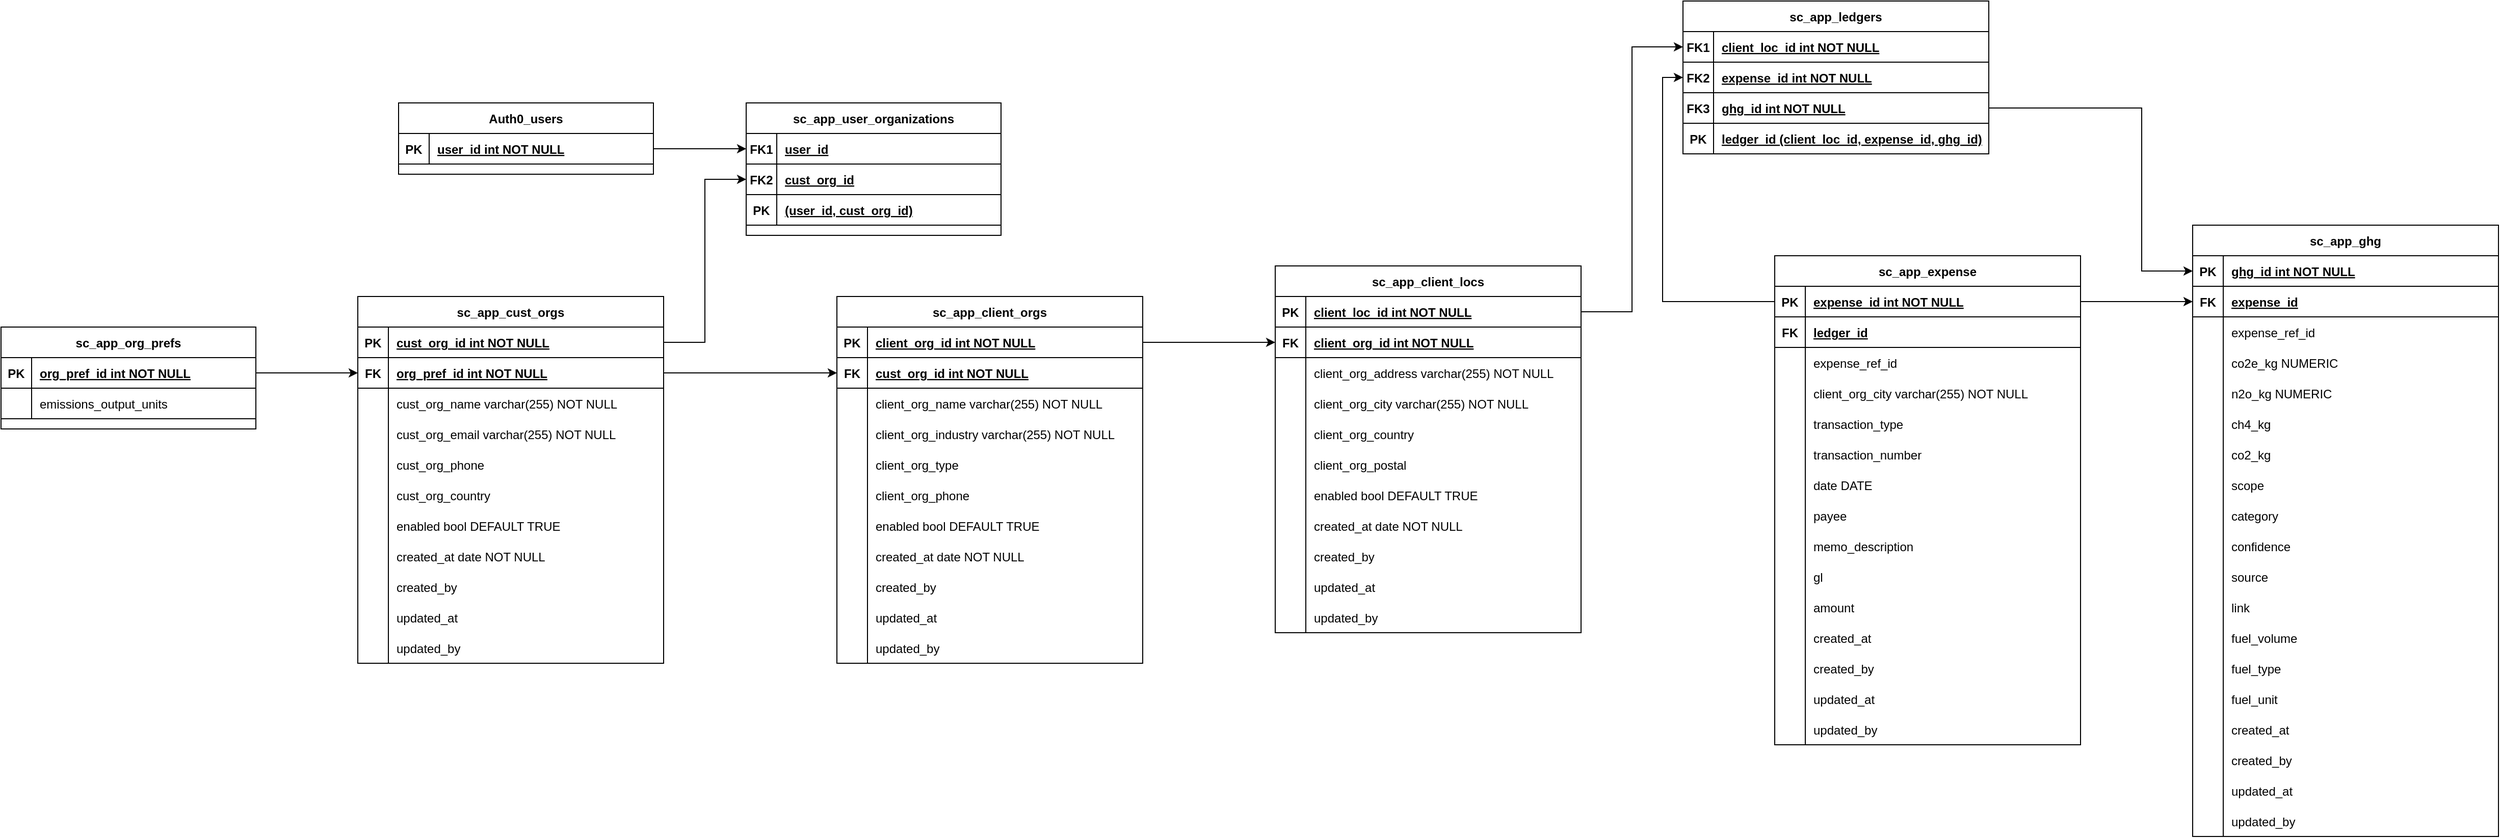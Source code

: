 <mxfile version="21.6.6" type="github">
  <diagram id="R2lEEEUBdFMjLlhIrx00" name="Page-1">
    <mxGraphModel dx="1644" dy="517" grid="1" gridSize="10" guides="1" tooltips="1" connect="1" arrows="1" fold="1" page="1" pageScale="1" pageWidth="850" pageHeight="1100" math="0" shadow="0" extFonts="Permanent Marker^https://fonts.googleapis.com/css?family=Permanent+Marker">
      <root>
        <mxCell id="0" />
        <mxCell id="1" parent="0" />
        <mxCell id="C-vyLk0tnHw3VtMMgP7b-2" value="sc_app_cust_orgs" style="shape=table;startSize=30;container=1;collapsible=1;childLayout=tableLayout;fixedRows=1;rowLines=0;fontStyle=1;align=center;resizeLast=1;" parent="1" vertex="1">
          <mxGeometry x="-250" y="340" width="300" height="360" as="geometry">
            <mxRectangle x="250" y="120" width="150" height="30" as="alternateBounds" />
          </mxGeometry>
        </mxCell>
        <mxCell id="C-vyLk0tnHw3VtMMgP7b-3" value="" style="shape=partialRectangle;collapsible=0;dropTarget=0;pointerEvents=0;fillColor=none;points=[[0,0.5],[1,0.5]];portConstraint=eastwest;top=0;left=0;right=0;bottom=1;" parent="C-vyLk0tnHw3VtMMgP7b-2" vertex="1">
          <mxGeometry y="30" width="300" height="30" as="geometry" />
        </mxCell>
        <mxCell id="C-vyLk0tnHw3VtMMgP7b-4" value="PK" style="shape=partialRectangle;overflow=hidden;connectable=0;fillColor=none;top=0;left=0;bottom=0;right=0;fontStyle=1;" parent="C-vyLk0tnHw3VtMMgP7b-3" vertex="1">
          <mxGeometry width="30" height="30" as="geometry">
            <mxRectangle width="30" height="30" as="alternateBounds" />
          </mxGeometry>
        </mxCell>
        <mxCell id="C-vyLk0tnHw3VtMMgP7b-5" value="cust_org_id int NOT NULL " style="shape=partialRectangle;overflow=hidden;connectable=0;fillColor=none;top=0;left=0;bottom=0;right=0;align=left;spacingLeft=6;fontStyle=5;" parent="C-vyLk0tnHw3VtMMgP7b-3" vertex="1">
          <mxGeometry x="30" width="270" height="30" as="geometry">
            <mxRectangle width="270" height="30" as="alternateBounds" />
          </mxGeometry>
        </mxCell>
        <mxCell id="tLgBvgTsbq4Yz1-gOkyI-41" style="shape=partialRectangle;collapsible=0;dropTarget=0;pointerEvents=0;fillColor=none;points=[[0,0.5],[1,0.5]];portConstraint=eastwest;top=0;left=0;right=0;bottom=1;" vertex="1" parent="C-vyLk0tnHw3VtMMgP7b-2">
          <mxGeometry y="60" width="300" height="30" as="geometry" />
        </mxCell>
        <mxCell id="tLgBvgTsbq4Yz1-gOkyI-42" value="FK" style="shape=partialRectangle;overflow=hidden;connectable=0;fillColor=none;top=0;left=0;bottom=0;right=0;fontStyle=1;" vertex="1" parent="tLgBvgTsbq4Yz1-gOkyI-41">
          <mxGeometry width="30" height="30" as="geometry">
            <mxRectangle width="30" height="30" as="alternateBounds" />
          </mxGeometry>
        </mxCell>
        <mxCell id="tLgBvgTsbq4Yz1-gOkyI-43" value="org_pref_id int NOT NULL" style="shape=partialRectangle;overflow=hidden;connectable=0;fillColor=none;top=0;left=0;bottom=0;right=0;align=left;spacingLeft=6;fontStyle=5;" vertex="1" parent="tLgBvgTsbq4Yz1-gOkyI-41">
          <mxGeometry x="30" width="270" height="30" as="geometry">
            <mxRectangle width="270" height="30" as="alternateBounds" />
          </mxGeometry>
        </mxCell>
        <mxCell id="C-vyLk0tnHw3VtMMgP7b-6" value="" style="shape=partialRectangle;collapsible=0;dropTarget=0;pointerEvents=0;fillColor=none;points=[[0,0.5],[1,0.5]];portConstraint=eastwest;top=0;left=0;right=0;bottom=0;" parent="C-vyLk0tnHw3VtMMgP7b-2" vertex="1">
          <mxGeometry y="90" width="300" height="30" as="geometry" />
        </mxCell>
        <mxCell id="C-vyLk0tnHw3VtMMgP7b-7" value="" style="shape=partialRectangle;overflow=hidden;connectable=0;fillColor=none;top=0;left=0;bottom=0;right=0;" parent="C-vyLk0tnHw3VtMMgP7b-6" vertex="1">
          <mxGeometry width="30" height="30" as="geometry">
            <mxRectangle width="30" height="30" as="alternateBounds" />
          </mxGeometry>
        </mxCell>
        <mxCell id="C-vyLk0tnHw3VtMMgP7b-8" value="cust_org_name varchar(255) NOT NULL" style="shape=partialRectangle;overflow=hidden;connectable=0;fillColor=none;top=0;left=0;bottom=0;right=0;align=left;spacingLeft=6;" parent="C-vyLk0tnHw3VtMMgP7b-6" vertex="1">
          <mxGeometry x="30" width="270" height="30" as="geometry">
            <mxRectangle width="270" height="30" as="alternateBounds" />
          </mxGeometry>
        </mxCell>
        <mxCell id="C-vyLk0tnHw3VtMMgP7b-9" value="" style="shape=partialRectangle;collapsible=0;dropTarget=0;pointerEvents=0;fillColor=none;points=[[0,0.5],[1,0.5]];portConstraint=eastwest;top=0;left=0;right=0;bottom=0;" parent="C-vyLk0tnHw3VtMMgP7b-2" vertex="1">
          <mxGeometry y="120" width="300" height="30" as="geometry" />
        </mxCell>
        <mxCell id="C-vyLk0tnHw3VtMMgP7b-10" value="" style="shape=partialRectangle;overflow=hidden;connectable=0;fillColor=none;top=0;left=0;bottom=0;right=0;" parent="C-vyLk0tnHw3VtMMgP7b-9" vertex="1">
          <mxGeometry width="30" height="30" as="geometry">
            <mxRectangle width="30" height="30" as="alternateBounds" />
          </mxGeometry>
        </mxCell>
        <mxCell id="C-vyLk0tnHw3VtMMgP7b-11" value="cust_org_email varchar(255) NOT NULL" style="shape=partialRectangle;overflow=hidden;connectable=0;fillColor=none;top=0;left=0;bottom=0;right=0;align=left;spacingLeft=6;" parent="C-vyLk0tnHw3VtMMgP7b-9" vertex="1">
          <mxGeometry x="30" width="270" height="30" as="geometry">
            <mxRectangle width="270" height="30" as="alternateBounds" />
          </mxGeometry>
        </mxCell>
        <mxCell id="fVrtoC9BiuB9VUzoxojW-6" style="shape=partialRectangle;collapsible=0;dropTarget=0;pointerEvents=0;fillColor=none;points=[[0,0.5],[1,0.5]];portConstraint=eastwest;top=0;left=0;right=0;bottom=0;" parent="C-vyLk0tnHw3VtMMgP7b-2" vertex="1">
          <mxGeometry y="150" width="300" height="30" as="geometry" />
        </mxCell>
        <mxCell id="fVrtoC9BiuB9VUzoxojW-7" style="shape=partialRectangle;overflow=hidden;connectable=0;fillColor=none;top=0;left=0;bottom=0;right=0;" parent="fVrtoC9BiuB9VUzoxojW-6" vertex="1">
          <mxGeometry width="30" height="30" as="geometry">
            <mxRectangle width="30" height="30" as="alternateBounds" />
          </mxGeometry>
        </mxCell>
        <mxCell id="fVrtoC9BiuB9VUzoxojW-8" value="cust_org_phone" style="shape=partialRectangle;overflow=hidden;connectable=0;fillColor=none;top=0;left=0;bottom=0;right=0;align=left;spacingLeft=6;" parent="fVrtoC9BiuB9VUzoxojW-6" vertex="1">
          <mxGeometry x="30" width="270" height="30" as="geometry">
            <mxRectangle width="270" height="30" as="alternateBounds" />
          </mxGeometry>
        </mxCell>
        <mxCell id="fVrtoC9BiuB9VUzoxojW-12" style="shape=partialRectangle;collapsible=0;dropTarget=0;pointerEvents=0;fillColor=none;points=[[0,0.5],[1,0.5]];portConstraint=eastwest;top=0;left=0;right=0;bottom=0;" parent="C-vyLk0tnHw3VtMMgP7b-2" vertex="1">
          <mxGeometry y="180" width="300" height="30" as="geometry" />
        </mxCell>
        <mxCell id="fVrtoC9BiuB9VUzoxojW-13" style="shape=partialRectangle;overflow=hidden;connectable=0;fillColor=none;top=0;left=0;bottom=0;right=0;" parent="fVrtoC9BiuB9VUzoxojW-12" vertex="1">
          <mxGeometry width="30" height="30" as="geometry">
            <mxRectangle width="30" height="30" as="alternateBounds" />
          </mxGeometry>
        </mxCell>
        <mxCell id="fVrtoC9BiuB9VUzoxojW-14" value="cust_org_country" style="shape=partialRectangle;overflow=hidden;connectable=0;fillColor=none;top=0;left=0;bottom=0;right=0;align=left;spacingLeft=6;" parent="fVrtoC9BiuB9VUzoxojW-12" vertex="1">
          <mxGeometry x="30" width="270" height="30" as="geometry">
            <mxRectangle width="270" height="30" as="alternateBounds" />
          </mxGeometry>
        </mxCell>
        <mxCell id="tLgBvgTsbq4Yz1-gOkyI-1" style="shape=partialRectangle;collapsible=0;dropTarget=0;pointerEvents=0;fillColor=none;points=[[0,0.5],[1,0.5]];portConstraint=eastwest;top=0;left=0;right=0;bottom=0;" vertex="1" parent="C-vyLk0tnHw3VtMMgP7b-2">
          <mxGeometry y="210" width="300" height="30" as="geometry" />
        </mxCell>
        <mxCell id="tLgBvgTsbq4Yz1-gOkyI-2" style="shape=partialRectangle;overflow=hidden;connectable=0;fillColor=none;top=0;left=0;bottom=0;right=0;" vertex="1" parent="tLgBvgTsbq4Yz1-gOkyI-1">
          <mxGeometry width="30" height="30" as="geometry">
            <mxRectangle width="30" height="30" as="alternateBounds" />
          </mxGeometry>
        </mxCell>
        <mxCell id="tLgBvgTsbq4Yz1-gOkyI-3" value="enabled bool DEFAULT TRUE" style="shape=partialRectangle;overflow=hidden;connectable=0;fillColor=none;top=0;left=0;bottom=0;right=0;align=left;spacingLeft=6;" vertex="1" parent="tLgBvgTsbq4Yz1-gOkyI-1">
          <mxGeometry x="30" width="270" height="30" as="geometry">
            <mxRectangle width="270" height="30" as="alternateBounds" />
          </mxGeometry>
        </mxCell>
        <mxCell id="fVrtoC9BiuB9VUzoxojW-9" style="shape=partialRectangle;collapsible=0;dropTarget=0;pointerEvents=0;fillColor=none;points=[[0,0.5],[1,0.5]];portConstraint=eastwest;top=0;left=0;right=0;bottom=0;" parent="C-vyLk0tnHw3VtMMgP7b-2" vertex="1">
          <mxGeometry y="240" width="300" height="30" as="geometry" />
        </mxCell>
        <mxCell id="fVrtoC9BiuB9VUzoxojW-10" style="shape=partialRectangle;overflow=hidden;connectable=0;fillColor=none;top=0;left=0;bottom=0;right=0;" parent="fVrtoC9BiuB9VUzoxojW-9" vertex="1">
          <mxGeometry width="30" height="30" as="geometry">
            <mxRectangle width="30" height="30" as="alternateBounds" />
          </mxGeometry>
        </mxCell>
        <mxCell id="fVrtoC9BiuB9VUzoxojW-11" value="created_at date NOT NULL" style="shape=partialRectangle;overflow=hidden;connectable=0;fillColor=none;top=0;left=0;bottom=0;right=0;align=left;spacingLeft=6;" parent="fVrtoC9BiuB9VUzoxojW-9" vertex="1">
          <mxGeometry x="30" width="270" height="30" as="geometry">
            <mxRectangle width="270" height="30" as="alternateBounds" />
          </mxGeometry>
        </mxCell>
        <mxCell id="fVrtoC9BiuB9VUzoxojW-24" style="shape=partialRectangle;collapsible=0;dropTarget=0;pointerEvents=0;fillColor=none;points=[[0,0.5],[1,0.5]];portConstraint=eastwest;top=0;left=0;right=0;bottom=0;" parent="C-vyLk0tnHw3VtMMgP7b-2" vertex="1">
          <mxGeometry y="270" width="300" height="30" as="geometry" />
        </mxCell>
        <mxCell id="fVrtoC9BiuB9VUzoxojW-25" style="shape=partialRectangle;overflow=hidden;connectable=0;fillColor=none;top=0;left=0;bottom=0;right=0;" parent="fVrtoC9BiuB9VUzoxojW-24" vertex="1">
          <mxGeometry width="30" height="30" as="geometry">
            <mxRectangle width="30" height="30" as="alternateBounds" />
          </mxGeometry>
        </mxCell>
        <mxCell id="fVrtoC9BiuB9VUzoxojW-26" value="created_by" style="shape=partialRectangle;overflow=hidden;connectable=0;fillColor=none;top=0;left=0;bottom=0;right=0;align=left;spacingLeft=6;" parent="fVrtoC9BiuB9VUzoxojW-24" vertex="1">
          <mxGeometry x="30" width="270" height="30" as="geometry">
            <mxRectangle width="270" height="30" as="alternateBounds" />
          </mxGeometry>
        </mxCell>
        <mxCell id="fVrtoC9BiuB9VUzoxojW-21" style="shape=partialRectangle;collapsible=0;dropTarget=0;pointerEvents=0;fillColor=none;points=[[0,0.5],[1,0.5]];portConstraint=eastwest;top=0;left=0;right=0;bottom=0;" parent="C-vyLk0tnHw3VtMMgP7b-2" vertex="1">
          <mxGeometry y="300" width="300" height="30" as="geometry" />
        </mxCell>
        <mxCell id="fVrtoC9BiuB9VUzoxojW-22" style="shape=partialRectangle;overflow=hidden;connectable=0;fillColor=none;top=0;left=0;bottom=0;right=0;" parent="fVrtoC9BiuB9VUzoxojW-21" vertex="1">
          <mxGeometry width="30" height="30" as="geometry">
            <mxRectangle width="30" height="30" as="alternateBounds" />
          </mxGeometry>
        </mxCell>
        <mxCell id="fVrtoC9BiuB9VUzoxojW-23" value="updated_at" style="shape=partialRectangle;overflow=hidden;connectable=0;fillColor=none;top=0;left=0;bottom=0;right=0;align=left;spacingLeft=6;" parent="fVrtoC9BiuB9VUzoxojW-21" vertex="1">
          <mxGeometry x="30" width="270" height="30" as="geometry">
            <mxRectangle width="270" height="30" as="alternateBounds" />
          </mxGeometry>
        </mxCell>
        <mxCell id="fVrtoC9BiuB9VUzoxojW-18" style="shape=partialRectangle;collapsible=0;dropTarget=0;pointerEvents=0;fillColor=none;points=[[0,0.5],[1,0.5]];portConstraint=eastwest;top=0;left=0;right=0;bottom=0;" parent="C-vyLk0tnHw3VtMMgP7b-2" vertex="1">
          <mxGeometry y="330" width="300" height="30" as="geometry" />
        </mxCell>
        <mxCell id="fVrtoC9BiuB9VUzoxojW-19" style="shape=partialRectangle;overflow=hidden;connectable=0;fillColor=none;top=0;left=0;bottom=0;right=0;" parent="fVrtoC9BiuB9VUzoxojW-18" vertex="1">
          <mxGeometry width="30" height="30" as="geometry">
            <mxRectangle width="30" height="30" as="alternateBounds" />
          </mxGeometry>
        </mxCell>
        <mxCell id="fVrtoC9BiuB9VUzoxojW-20" value="updated_by" style="shape=partialRectangle;overflow=hidden;connectable=0;fillColor=none;top=0;left=0;bottom=0;right=0;align=left;spacingLeft=6;" parent="fVrtoC9BiuB9VUzoxojW-18" vertex="1">
          <mxGeometry x="30" width="270" height="30" as="geometry">
            <mxRectangle width="270" height="30" as="alternateBounds" />
          </mxGeometry>
        </mxCell>
        <mxCell id="C-vyLk0tnHw3VtMMgP7b-23" value="Auth0_users" style="shape=table;startSize=30;container=1;collapsible=1;childLayout=tableLayout;fixedRows=1;rowLines=0;fontStyle=1;align=center;resizeLast=1;" parent="1" vertex="1">
          <mxGeometry x="-210" y="150" width="250" height="70" as="geometry" />
        </mxCell>
        <mxCell id="C-vyLk0tnHw3VtMMgP7b-24" value="" style="shape=partialRectangle;collapsible=0;dropTarget=0;pointerEvents=0;fillColor=none;points=[[0,0.5],[1,0.5]];portConstraint=eastwest;top=0;left=0;right=0;bottom=1;" parent="C-vyLk0tnHw3VtMMgP7b-23" vertex="1">
          <mxGeometry y="30" width="250" height="30" as="geometry" />
        </mxCell>
        <mxCell id="C-vyLk0tnHw3VtMMgP7b-25" value="PK" style="shape=partialRectangle;overflow=hidden;connectable=0;fillColor=none;top=0;left=0;bottom=0;right=0;fontStyle=1;" parent="C-vyLk0tnHw3VtMMgP7b-24" vertex="1">
          <mxGeometry width="30" height="30" as="geometry">
            <mxRectangle width="30" height="30" as="alternateBounds" />
          </mxGeometry>
        </mxCell>
        <mxCell id="C-vyLk0tnHw3VtMMgP7b-26" value="user_id int NOT NULL " style="shape=partialRectangle;overflow=hidden;connectable=0;fillColor=none;top=0;left=0;bottom=0;right=0;align=left;spacingLeft=6;fontStyle=5;" parent="C-vyLk0tnHw3VtMMgP7b-24" vertex="1">
          <mxGeometry x="30" width="220" height="30" as="geometry">
            <mxRectangle width="220" height="30" as="alternateBounds" />
          </mxGeometry>
        </mxCell>
        <mxCell id="fVrtoC9BiuB9VUzoxojW-27" value="sc_app_org_prefs" style="shape=table;startSize=30;container=1;collapsible=1;childLayout=tableLayout;fixedRows=1;rowLines=0;fontStyle=1;align=center;resizeLast=1;" parent="1" vertex="1">
          <mxGeometry x="-600" y="370" width="250" height="100" as="geometry" />
        </mxCell>
        <mxCell id="fVrtoC9BiuB9VUzoxojW-28" value="" style="shape=partialRectangle;collapsible=0;dropTarget=0;pointerEvents=0;fillColor=none;points=[[0,0.5],[1,0.5]];portConstraint=eastwest;top=0;left=0;right=0;bottom=1;" parent="fVrtoC9BiuB9VUzoxojW-27" vertex="1">
          <mxGeometry y="30" width="250" height="30" as="geometry" />
        </mxCell>
        <mxCell id="fVrtoC9BiuB9VUzoxojW-29" value="PK" style="shape=partialRectangle;overflow=hidden;connectable=0;fillColor=none;top=0;left=0;bottom=0;right=0;fontStyle=1;" parent="fVrtoC9BiuB9VUzoxojW-28" vertex="1">
          <mxGeometry width="30" height="30" as="geometry">
            <mxRectangle width="30" height="30" as="alternateBounds" />
          </mxGeometry>
        </mxCell>
        <mxCell id="fVrtoC9BiuB9VUzoxojW-30" value="org_pref_id int NOT NULL " style="shape=partialRectangle;overflow=hidden;connectable=0;fillColor=none;top=0;left=0;bottom=0;right=0;align=left;spacingLeft=6;fontStyle=5;" parent="fVrtoC9BiuB9VUzoxojW-28" vertex="1">
          <mxGeometry x="30" width="220" height="30" as="geometry">
            <mxRectangle width="220" height="30" as="alternateBounds" />
          </mxGeometry>
        </mxCell>
        <mxCell id="fVrtoC9BiuB9VUzoxojW-31" style="shape=partialRectangle;collapsible=0;dropTarget=0;pointerEvents=0;fillColor=none;points=[[0,0.5],[1,0.5]];portConstraint=eastwest;top=0;left=0;right=0;bottom=1;strokeColor=default;" parent="fVrtoC9BiuB9VUzoxojW-27" vertex="1">
          <mxGeometry y="60" width="250" height="30" as="geometry" />
        </mxCell>
        <mxCell id="fVrtoC9BiuB9VUzoxojW-32" style="shape=partialRectangle;overflow=hidden;connectable=0;fillColor=none;top=0;left=0;bottom=0;right=0;fontStyle=1;" parent="fVrtoC9BiuB9VUzoxojW-31" vertex="1">
          <mxGeometry width="30" height="30" as="geometry">
            <mxRectangle width="30" height="30" as="alternateBounds" />
          </mxGeometry>
        </mxCell>
        <mxCell id="fVrtoC9BiuB9VUzoxojW-33" value="emissions_output_units" style="shape=partialRectangle;overflow=hidden;connectable=0;fillColor=none;top=0;left=0;bottom=0;right=0;align=left;spacingLeft=6;fontStyle=0;" parent="fVrtoC9BiuB9VUzoxojW-31" vertex="1">
          <mxGeometry x="30" width="220" height="30" as="geometry">
            <mxRectangle width="220" height="30" as="alternateBounds" />
          </mxGeometry>
        </mxCell>
        <mxCell id="tLgBvgTsbq4Yz1-gOkyI-4" value="sc_app_client_orgs" style="shape=table;startSize=30;container=1;collapsible=1;childLayout=tableLayout;fixedRows=1;rowLines=0;fontStyle=1;align=center;resizeLast=1;" vertex="1" parent="1">
          <mxGeometry x="220" y="340" width="300" height="360" as="geometry">
            <mxRectangle x="250" y="120" width="150" height="30" as="alternateBounds" />
          </mxGeometry>
        </mxCell>
        <mxCell id="tLgBvgTsbq4Yz1-gOkyI-5" value="" style="shape=partialRectangle;collapsible=0;dropTarget=0;pointerEvents=0;fillColor=none;points=[[0,0.5],[1,0.5]];portConstraint=eastwest;top=0;left=0;right=0;bottom=1;" vertex="1" parent="tLgBvgTsbq4Yz1-gOkyI-4">
          <mxGeometry y="30" width="300" height="30" as="geometry" />
        </mxCell>
        <mxCell id="tLgBvgTsbq4Yz1-gOkyI-6" value="PK" style="shape=partialRectangle;overflow=hidden;connectable=0;fillColor=none;top=0;left=0;bottom=0;right=0;fontStyle=1;" vertex="1" parent="tLgBvgTsbq4Yz1-gOkyI-5">
          <mxGeometry width="30" height="30" as="geometry">
            <mxRectangle width="30" height="30" as="alternateBounds" />
          </mxGeometry>
        </mxCell>
        <mxCell id="tLgBvgTsbq4Yz1-gOkyI-7" value="client_org_id int NOT NULL " style="shape=partialRectangle;overflow=hidden;connectable=0;fillColor=none;top=0;left=0;bottom=0;right=0;align=left;spacingLeft=6;fontStyle=5;" vertex="1" parent="tLgBvgTsbq4Yz1-gOkyI-5">
          <mxGeometry x="30" width="270" height="30" as="geometry">
            <mxRectangle width="270" height="30" as="alternateBounds" />
          </mxGeometry>
        </mxCell>
        <mxCell id="tLgBvgTsbq4Yz1-gOkyI-38" style="shape=partialRectangle;collapsible=0;dropTarget=0;pointerEvents=0;fillColor=none;points=[[0,0.5],[1,0.5]];portConstraint=eastwest;top=0;left=0;right=0;bottom=1;" vertex="1" parent="tLgBvgTsbq4Yz1-gOkyI-4">
          <mxGeometry y="60" width="300" height="30" as="geometry" />
        </mxCell>
        <mxCell id="tLgBvgTsbq4Yz1-gOkyI-39" value="FK" style="shape=partialRectangle;overflow=hidden;connectable=0;fillColor=none;top=0;left=0;bottom=0;right=0;fontStyle=1;" vertex="1" parent="tLgBvgTsbq4Yz1-gOkyI-38">
          <mxGeometry width="30" height="30" as="geometry">
            <mxRectangle width="30" height="30" as="alternateBounds" />
          </mxGeometry>
        </mxCell>
        <mxCell id="tLgBvgTsbq4Yz1-gOkyI-40" value="cust_org_id int NOT NULL" style="shape=partialRectangle;overflow=hidden;connectable=0;fillColor=none;top=0;left=0;bottom=0;right=0;align=left;spacingLeft=6;fontStyle=5;" vertex="1" parent="tLgBvgTsbq4Yz1-gOkyI-38">
          <mxGeometry x="30" width="270" height="30" as="geometry">
            <mxRectangle width="270" height="30" as="alternateBounds" />
          </mxGeometry>
        </mxCell>
        <mxCell id="tLgBvgTsbq4Yz1-gOkyI-8" value="" style="shape=partialRectangle;collapsible=0;dropTarget=0;pointerEvents=0;fillColor=none;points=[[0,0.5],[1,0.5]];portConstraint=eastwest;top=0;left=0;right=0;bottom=0;" vertex="1" parent="tLgBvgTsbq4Yz1-gOkyI-4">
          <mxGeometry y="90" width="300" height="30" as="geometry" />
        </mxCell>
        <mxCell id="tLgBvgTsbq4Yz1-gOkyI-9" value="" style="shape=partialRectangle;overflow=hidden;connectable=0;fillColor=none;top=0;left=0;bottom=0;right=0;" vertex="1" parent="tLgBvgTsbq4Yz1-gOkyI-8">
          <mxGeometry width="30" height="30" as="geometry">
            <mxRectangle width="30" height="30" as="alternateBounds" />
          </mxGeometry>
        </mxCell>
        <mxCell id="tLgBvgTsbq4Yz1-gOkyI-10" value="client_org_name varchar(255) NOT NULL" style="shape=partialRectangle;overflow=hidden;connectable=0;fillColor=none;top=0;left=0;bottom=0;right=0;align=left;spacingLeft=6;" vertex="1" parent="tLgBvgTsbq4Yz1-gOkyI-8">
          <mxGeometry x="30" width="270" height="30" as="geometry">
            <mxRectangle width="270" height="30" as="alternateBounds" />
          </mxGeometry>
        </mxCell>
        <mxCell id="tLgBvgTsbq4Yz1-gOkyI-11" value="" style="shape=partialRectangle;collapsible=0;dropTarget=0;pointerEvents=0;fillColor=none;points=[[0,0.5],[1,0.5]];portConstraint=eastwest;top=0;left=0;right=0;bottom=0;" vertex="1" parent="tLgBvgTsbq4Yz1-gOkyI-4">
          <mxGeometry y="120" width="300" height="30" as="geometry" />
        </mxCell>
        <mxCell id="tLgBvgTsbq4Yz1-gOkyI-12" value="" style="shape=partialRectangle;overflow=hidden;connectable=0;fillColor=none;top=0;left=0;bottom=0;right=0;" vertex="1" parent="tLgBvgTsbq4Yz1-gOkyI-11">
          <mxGeometry width="30" height="30" as="geometry">
            <mxRectangle width="30" height="30" as="alternateBounds" />
          </mxGeometry>
        </mxCell>
        <mxCell id="tLgBvgTsbq4Yz1-gOkyI-13" value="client_org_industry varchar(255) NOT NULL" style="shape=partialRectangle;overflow=hidden;connectable=0;fillColor=none;top=0;left=0;bottom=0;right=0;align=left;spacingLeft=6;" vertex="1" parent="tLgBvgTsbq4Yz1-gOkyI-11">
          <mxGeometry x="30" width="270" height="30" as="geometry">
            <mxRectangle width="270" height="30" as="alternateBounds" />
          </mxGeometry>
        </mxCell>
        <mxCell id="tLgBvgTsbq4Yz1-gOkyI-14" style="shape=partialRectangle;collapsible=0;dropTarget=0;pointerEvents=0;fillColor=none;points=[[0,0.5],[1,0.5]];portConstraint=eastwest;top=0;left=0;right=0;bottom=0;" vertex="1" parent="tLgBvgTsbq4Yz1-gOkyI-4">
          <mxGeometry y="150" width="300" height="30" as="geometry" />
        </mxCell>
        <mxCell id="tLgBvgTsbq4Yz1-gOkyI-15" style="shape=partialRectangle;overflow=hidden;connectable=0;fillColor=none;top=0;left=0;bottom=0;right=0;" vertex="1" parent="tLgBvgTsbq4Yz1-gOkyI-14">
          <mxGeometry width="30" height="30" as="geometry">
            <mxRectangle width="30" height="30" as="alternateBounds" />
          </mxGeometry>
        </mxCell>
        <mxCell id="tLgBvgTsbq4Yz1-gOkyI-16" value="client_org_type" style="shape=partialRectangle;overflow=hidden;connectable=0;fillColor=none;top=0;left=0;bottom=0;right=0;align=left;spacingLeft=6;" vertex="1" parent="tLgBvgTsbq4Yz1-gOkyI-14">
          <mxGeometry x="30" width="270" height="30" as="geometry">
            <mxRectangle width="270" height="30" as="alternateBounds" />
          </mxGeometry>
        </mxCell>
        <mxCell id="tLgBvgTsbq4Yz1-gOkyI-17" style="shape=partialRectangle;collapsible=0;dropTarget=0;pointerEvents=0;fillColor=none;points=[[0,0.5],[1,0.5]];portConstraint=eastwest;top=0;left=0;right=0;bottom=0;" vertex="1" parent="tLgBvgTsbq4Yz1-gOkyI-4">
          <mxGeometry y="180" width="300" height="30" as="geometry" />
        </mxCell>
        <mxCell id="tLgBvgTsbq4Yz1-gOkyI-18" style="shape=partialRectangle;overflow=hidden;connectable=0;fillColor=none;top=0;left=0;bottom=0;right=0;" vertex="1" parent="tLgBvgTsbq4Yz1-gOkyI-17">
          <mxGeometry width="30" height="30" as="geometry">
            <mxRectangle width="30" height="30" as="alternateBounds" />
          </mxGeometry>
        </mxCell>
        <mxCell id="tLgBvgTsbq4Yz1-gOkyI-19" value="client_org_phone" style="shape=partialRectangle;overflow=hidden;connectable=0;fillColor=none;top=0;left=0;bottom=0;right=0;align=left;spacingLeft=6;" vertex="1" parent="tLgBvgTsbq4Yz1-gOkyI-17">
          <mxGeometry x="30" width="270" height="30" as="geometry">
            <mxRectangle width="270" height="30" as="alternateBounds" />
          </mxGeometry>
        </mxCell>
        <mxCell id="tLgBvgTsbq4Yz1-gOkyI-23" style="shape=partialRectangle;collapsible=0;dropTarget=0;pointerEvents=0;fillColor=none;points=[[0,0.5],[1,0.5]];portConstraint=eastwest;top=0;left=0;right=0;bottom=0;" vertex="1" parent="tLgBvgTsbq4Yz1-gOkyI-4">
          <mxGeometry y="210" width="300" height="30" as="geometry" />
        </mxCell>
        <mxCell id="tLgBvgTsbq4Yz1-gOkyI-24" style="shape=partialRectangle;overflow=hidden;connectable=0;fillColor=none;top=0;left=0;bottom=0;right=0;" vertex="1" parent="tLgBvgTsbq4Yz1-gOkyI-23">
          <mxGeometry width="30" height="30" as="geometry">
            <mxRectangle width="30" height="30" as="alternateBounds" />
          </mxGeometry>
        </mxCell>
        <mxCell id="tLgBvgTsbq4Yz1-gOkyI-25" value="enabled bool DEFAULT TRUE" style="shape=partialRectangle;overflow=hidden;connectable=0;fillColor=none;top=0;left=0;bottom=0;right=0;align=left;spacingLeft=6;" vertex="1" parent="tLgBvgTsbq4Yz1-gOkyI-23">
          <mxGeometry x="30" width="270" height="30" as="geometry">
            <mxRectangle width="270" height="30" as="alternateBounds" />
          </mxGeometry>
        </mxCell>
        <mxCell id="tLgBvgTsbq4Yz1-gOkyI-26" style="shape=partialRectangle;collapsible=0;dropTarget=0;pointerEvents=0;fillColor=none;points=[[0,0.5],[1,0.5]];portConstraint=eastwest;top=0;left=0;right=0;bottom=0;" vertex="1" parent="tLgBvgTsbq4Yz1-gOkyI-4">
          <mxGeometry y="240" width="300" height="30" as="geometry" />
        </mxCell>
        <mxCell id="tLgBvgTsbq4Yz1-gOkyI-27" style="shape=partialRectangle;overflow=hidden;connectable=0;fillColor=none;top=0;left=0;bottom=0;right=0;" vertex="1" parent="tLgBvgTsbq4Yz1-gOkyI-26">
          <mxGeometry width="30" height="30" as="geometry">
            <mxRectangle width="30" height="30" as="alternateBounds" />
          </mxGeometry>
        </mxCell>
        <mxCell id="tLgBvgTsbq4Yz1-gOkyI-28" value="created_at date NOT NULL" style="shape=partialRectangle;overflow=hidden;connectable=0;fillColor=none;top=0;left=0;bottom=0;right=0;align=left;spacingLeft=6;" vertex="1" parent="tLgBvgTsbq4Yz1-gOkyI-26">
          <mxGeometry x="30" width="270" height="30" as="geometry">
            <mxRectangle width="270" height="30" as="alternateBounds" />
          </mxGeometry>
        </mxCell>
        <mxCell id="tLgBvgTsbq4Yz1-gOkyI-29" style="shape=partialRectangle;collapsible=0;dropTarget=0;pointerEvents=0;fillColor=none;points=[[0,0.5],[1,0.5]];portConstraint=eastwest;top=0;left=0;right=0;bottom=0;" vertex="1" parent="tLgBvgTsbq4Yz1-gOkyI-4">
          <mxGeometry y="270" width="300" height="30" as="geometry" />
        </mxCell>
        <mxCell id="tLgBvgTsbq4Yz1-gOkyI-30" style="shape=partialRectangle;overflow=hidden;connectable=0;fillColor=none;top=0;left=0;bottom=0;right=0;" vertex="1" parent="tLgBvgTsbq4Yz1-gOkyI-29">
          <mxGeometry width="30" height="30" as="geometry">
            <mxRectangle width="30" height="30" as="alternateBounds" />
          </mxGeometry>
        </mxCell>
        <mxCell id="tLgBvgTsbq4Yz1-gOkyI-31" value="created_by" style="shape=partialRectangle;overflow=hidden;connectable=0;fillColor=none;top=0;left=0;bottom=0;right=0;align=left;spacingLeft=6;" vertex="1" parent="tLgBvgTsbq4Yz1-gOkyI-29">
          <mxGeometry x="30" width="270" height="30" as="geometry">
            <mxRectangle width="270" height="30" as="alternateBounds" />
          </mxGeometry>
        </mxCell>
        <mxCell id="tLgBvgTsbq4Yz1-gOkyI-32" style="shape=partialRectangle;collapsible=0;dropTarget=0;pointerEvents=0;fillColor=none;points=[[0,0.5],[1,0.5]];portConstraint=eastwest;top=0;left=0;right=0;bottom=0;" vertex="1" parent="tLgBvgTsbq4Yz1-gOkyI-4">
          <mxGeometry y="300" width="300" height="30" as="geometry" />
        </mxCell>
        <mxCell id="tLgBvgTsbq4Yz1-gOkyI-33" style="shape=partialRectangle;overflow=hidden;connectable=0;fillColor=none;top=0;left=0;bottom=0;right=0;" vertex="1" parent="tLgBvgTsbq4Yz1-gOkyI-32">
          <mxGeometry width="30" height="30" as="geometry">
            <mxRectangle width="30" height="30" as="alternateBounds" />
          </mxGeometry>
        </mxCell>
        <mxCell id="tLgBvgTsbq4Yz1-gOkyI-34" value="updated_at" style="shape=partialRectangle;overflow=hidden;connectable=0;fillColor=none;top=0;left=0;bottom=0;right=0;align=left;spacingLeft=6;" vertex="1" parent="tLgBvgTsbq4Yz1-gOkyI-32">
          <mxGeometry x="30" width="270" height="30" as="geometry">
            <mxRectangle width="270" height="30" as="alternateBounds" />
          </mxGeometry>
        </mxCell>
        <mxCell id="tLgBvgTsbq4Yz1-gOkyI-35" style="shape=partialRectangle;collapsible=0;dropTarget=0;pointerEvents=0;fillColor=none;points=[[0,0.5],[1,0.5]];portConstraint=eastwest;top=0;left=0;right=0;bottom=0;" vertex="1" parent="tLgBvgTsbq4Yz1-gOkyI-4">
          <mxGeometry y="330" width="300" height="30" as="geometry" />
        </mxCell>
        <mxCell id="tLgBvgTsbq4Yz1-gOkyI-36" style="shape=partialRectangle;overflow=hidden;connectable=0;fillColor=none;top=0;left=0;bottom=0;right=0;" vertex="1" parent="tLgBvgTsbq4Yz1-gOkyI-35">
          <mxGeometry width="30" height="30" as="geometry">
            <mxRectangle width="30" height="30" as="alternateBounds" />
          </mxGeometry>
        </mxCell>
        <mxCell id="tLgBvgTsbq4Yz1-gOkyI-37" value="updated_by" style="shape=partialRectangle;overflow=hidden;connectable=0;fillColor=none;top=0;left=0;bottom=0;right=0;align=left;spacingLeft=6;" vertex="1" parent="tLgBvgTsbq4Yz1-gOkyI-35">
          <mxGeometry x="30" width="270" height="30" as="geometry">
            <mxRectangle width="270" height="30" as="alternateBounds" />
          </mxGeometry>
        </mxCell>
        <mxCell id="tLgBvgTsbq4Yz1-gOkyI-44" value="sc_app_user_organizations" style="shape=table;startSize=30;container=1;collapsible=1;childLayout=tableLayout;fixedRows=1;rowLines=0;fontStyle=1;align=center;resizeLast=1;" vertex="1" parent="1">
          <mxGeometry x="131" y="150" width="250" height="130" as="geometry" />
        </mxCell>
        <mxCell id="tLgBvgTsbq4Yz1-gOkyI-48" style="shape=partialRectangle;collapsible=0;dropTarget=0;pointerEvents=0;fillColor=none;points=[[0,0.5],[1,0.5]];portConstraint=eastwest;top=0;left=0;right=0;bottom=1;" vertex="1" parent="tLgBvgTsbq4Yz1-gOkyI-44">
          <mxGeometry y="30" width="250" height="30" as="geometry" />
        </mxCell>
        <mxCell id="tLgBvgTsbq4Yz1-gOkyI-49" value="FK1" style="shape=partialRectangle;overflow=hidden;connectable=0;fillColor=none;top=0;left=0;bottom=0;right=0;fontStyle=1;" vertex="1" parent="tLgBvgTsbq4Yz1-gOkyI-48">
          <mxGeometry width="30" height="30" as="geometry">
            <mxRectangle width="30" height="30" as="alternateBounds" />
          </mxGeometry>
        </mxCell>
        <mxCell id="tLgBvgTsbq4Yz1-gOkyI-50" value="user_id" style="shape=partialRectangle;overflow=hidden;connectable=0;fillColor=none;top=0;left=0;bottom=0;right=0;align=left;spacingLeft=6;fontStyle=5;" vertex="1" parent="tLgBvgTsbq4Yz1-gOkyI-48">
          <mxGeometry x="30" width="220" height="30" as="geometry">
            <mxRectangle width="220" height="30" as="alternateBounds" />
          </mxGeometry>
        </mxCell>
        <mxCell id="tLgBvgTsbq4Yz1-gOkyI-51" style="shape=partialRectangle;collapsible=0;dropTarget=0;pointerEvents=0;fillColor=none;points=[[0,0.5],[1,0.5]];portConstraint=eastwest;top=0;left=0;right=0;bottom=1;" vertex="1" parent="tLgBvgTsbq4Yz1-gOkyI-44">
          <mxGeometry y="60" width="250" height="30" as="geometry" />
        </mxCell>
        <mxCell id="tLgBvgTsbq4Yz1-gOkyI-52" value="FK2" style="shape=partialRectangle;overflow=hidden;connectable=0;fillColor=none;top=0;left=0;bottom=0;right=0;fontStyle=1;" vertex="1" parent="tLgBvgTsbq4Yz1-gOkyI-51">
          <mxGeometry width="30" height="30" as="geometry">
            <mxRectangle width="30" height="30" as="alternateBounds" />
          </mxGeometry>
        </mxCell>
        <mxCell id="tLgBvgTsbq4Yz1-gOkyI-53" value="cust_org_id" style="shape=partialRectangle;overflow=hidden;connectable=0;fillColor=none;top=0;left=0;bottom=0;right=0;align=left;spacingLeft=6;fontStyle=5;" vertex="1" parent="tLgBvgTsbq4Yz1-gOkyI-51">
          <mxGeometry x="30" width="220" height="30" as="geometry">
            <mxRectangle width="220" height="30" as="alternateBounds" />
          </mxGeometry>
        </mxCell>
        <mxCell id="tLgBvgTsbq4Yz1-gOkyI-45" value="" style="shape=partialRectangle;collapsible=0;dropTarget=0;pointerEvents=0;fillColor=none;points=[[0,0.5],[1,0.5]];portConstraint=eastwest;top=0;left=0;right=0;bottom=1;" vertex="1" parent="tLgBvgTsbq4Yz1-gOkyI-44">
          <mxGeometry y="90" width="250" height="30" as="geometry" />
        </mxCell>
        <mxCell id="tLgBvgTsbq4Yz1-gOkyI-46" value="PK" style="shape=partialRectangle;overflow=hidden;connectable=0;fillColor=none;top=0;left=0;bottom=0;right=0;fontStyle=1;" vertex="1" parent="tLgBvgTsbq4Yz1-gOkyI-45">
          <mxGeometry width="30" height="30" as="geometry">
            <mxRectangle width="30" height="30" as="alternateBounds" />
          </mxGeometry>
        </mxCell>
        <mxCell id="tLgBvgTsbq4Yz1-gOkyI-47" value="(user_id, cust_org_id)" style="shape=partialRectangle;overflow=hidden;connectable=0;fillColor=none;top=0;left=0;bottom=0;right=0;align=left;spacingLeft=6;fontStyle=5;" vertex="1" parent="tLgBvgTsbq4Yz1-gOkyI-45">
          <mxGeometry x="30" width="220" height="30" as="geometry">
            <mxRectangle width="220" height="30" as="alternateBounds" />
          </mxGeometry>
        </mxCell>
        <mxCell id="tLgBvgTsbq4Yz1-gOkyI-54" style="edgeStyle=orthogonalEdgeStyle;rounded=0;orthogonalLoop=1;jettySize=auto;html=1;entryX=0;entryY=0.5;entryDx=0;entryDy=0;" edge="1" parent="1" source="C-vyLk0tnHw3VtMMgP7b-24" target="tLgBvgTsbq4Yz1-gOkyI-48">
          <mxGeometry relative="1" as="geometry" />
        </mxCell>
        <mxCell id="tLgBvgTsbq4Yz1-gOkyI-55" style="edgeStyle=orthogonalEdgeStyle;rounded=0;orthogonalLoop=1;jettySize=auto;html=1;entryX=0;entryY=0.5;entryDx=0;entryDy=0;" edge="1" parent="1" source="C-vyLk0tnHw3VtMMgP7b-3" target="tLgBvgTsbq4Yz1-gOkyI-51">
          <mxGeometry relative="1" as="geometry" />
        </mxCell>
        <mxCell id="tLgBvgTsbq4Yz1-gOkyI-56" style="edgeStyle=orthogonalEdgeStyle;rounded=0;orthogonalLoop=1;jettySize=auto;html=1;entryX=0;entryY=0.5;entryDx=0;entryDy=0;" edge="1" parent="1" source="fVrtoC9BiuB9VUzoxojW-28" target="tLgBvgTsbq4Yz1-gOkyI-41">
          <mxGeometry relative="1" as="geometry" />
        </mxCell>
        <mxCell id="tLgBvgTsbq4Yz1-gOkyI-57" style="edgeStyle=orthogonalEdgeStyle;rounded=0;orthogonalLoop=1;jettySize=auto;html=1;entryX=0;entryY=0.5;entryDx=0;entryDy=0;" edge="1" parent="1" source="tLgBvgTsbq4Yz1-gOkyI-41" target="tLgBvgTsbq4Yz1-gOkyI-38">
          <mxGeometry relative="1" as="geometry" />
        </mxCell>
        <mxCell id="tLgBvgTsbq4Yz1-gOkyI-58" value="sc_app_client_locs" style="shape=table;startSize=30;container=1;collapsible=1;childLayout=tableLayout;fixedRows=1;rowLines=0;fontStyle=1;align=center;resizeLast=1;" vertex="1" parent="1">
          <mxGeometry x="650" y="310" width="300" height="360" as="geometry">
            <mxRectangle x="250" y="120" width="150" height="30" as="alternateBounds" />
          </mxGeometry>
        </mxCell>
        <mxCell id="tLgBvgTsbq4Yz1-gOkyI-59" value="" style="shape=partialRectangle;collapsible=0;dropTarget=0;pointerEvents=0;fillColor=none;points=[[0,0.5],[1,0.5]];portConstraint=eastwest;top=0;left=0;right=0;bottom=1;" vertex="1" parent="tLgBvgTsbq4Yz1-gOkyI-58">
          <mxGeometry y="30" width="300" height="30" as="geometry" />
        </mxCell>
        <mxCell id="tLgBvgTsbq4Yz1-gOkyI-60" value="PK" style="shape=partialRectangle;overflow=hidden;connectable=0;fillColor=none;top=0;left=0;bottom=0;right=0;fontStyle=1;" vertex="1" parent="tLgBvgTsbq4Yz1-gOkyI-59">
          <mxGeometry width="30" height="30" as="geometry">
            <mxRectangle width="30" height="30" as="alternateBounds" />
          </mxGeometry>
        </mxCell>
        <mxCell id="tLgBvgTsbq4Yz1-gOkyI-61" value="client_loc_id int NOT NULL " style="shape=partialRectangle;overflow=hidden;connectable=0;fillColor=none;top=0;left=0;bottom=0;right=0;align=left;spacingLeft=6;fontStyle=5;" vertex="1" parent="tLgBvgTsbq4Yz1-gOkyI-59">
          <mxGeometry x="30" width="270" height="30" as="geometry">
            <mxRectangle width="270" height="30" as="alternateBounds" />
          </mxGeometry>
        </mxCell>
        <mxCell id="tLgBvgTsbq4Yz1-gOkyI-62" style="shape=partialRectangle;collapsible=0;dropTarget=0;pointerEvents=0;fillColor=none;points=[[0,0.5],[1,0.5]];portConstraint=eastwest;top=0;left=0;right=0;bottom=1;" vertex="1" parent="tLgBvgTsbq4Yz1-gOkyI-58">
          <mxGeometry y="60" width="300" height="30" as="geometry" />
        </mxCell>
        <mxCell id="tLgBvgTsbq4Yz1-gOkyI-63" value="FK" style="shape=partialRectangle;overflow=hidden;connectable=0;fillColor=none;top=0;left=0;bottom=0;right=0;fontStyle=1;" vertex="1" parent="tLgBvgTsbq4Yz1-gOkyI-62">
          <mxGeometry width="30" height="30" as="geometry">
            <mxRectangle width="30" height="30" as="alternateBounds" />
          </mxGeometry>
        </mxCell>
        <mxCell id="tLgBvgTsbq4Yz1-gOkyI-64" value="client_org_id int NOT NULL" style="shape=partialRectangle;overflow=hidden;connectable=0;fillColor=none;top=0;left=0;bottom=0;right=0;align=left;spacingLeft=6;fontStyle=5;" vertex="1" parent="tLgBvgTsbq4Yz1-gOkyI-62">
          <mxGeometry x="30" width="270" height="30" as="geometry">
            <mxRectangle width="270" height="30" as="alternateBounds" />
          </mxGeometry>
        </mxCell>
        <mxCell id="tLgBvgTsbq4Yz1-gOkyI-65" value="" style="shape=partialRectangle;collapsible=0;dropTarget=0;pointerEvents=0;fillColor=none;points=[[0,0.5],[1,0.5]];portConstraint=eastwest;top=0;left=0;right=0;bottom=0;" vertex="1" parent="tLgBvgTsbq4Yz1-gOkyI-58">
          <mxGeometry y="90" width="300" height="30" as="geometry" />
        </mxCell>
        <mxCell id="tLgBvgTsbq4Yz1-gOkyI-66" value="" style="shape=partialRectangle;overflow=hidden;connectable=0;fillColor=none;top=0;left=0;bottom=0;right=0;" vertex="1" parent="tLgBvgTsbq4Yz1-gOkyI-65">
          <mxGeometry width="30" height="30" as="geometry">
            <mxRectangle width="30" height="30" as="alternateBounds" />
          </mxGeometry>
        </mxCell>
        <mxCell id="tLgBvgTsbq4Yz1-gOkyI-67" value="client_org_address varchar(255) NOT NULL" style="shape=partialRectangle;overflow=hidden;connectable=0;fillColor=none;top=0;left=0;bottom=0;right=0;align=left;spacingLeft=6;" vertex="1" parent="tLgBvgTsbq4Yz1-gOkyI-65">
          <mxGeometry x="30" width="270" height="30" as="geometry">
            <mxRectangle width="270" height="30" as="alternateBounds" />
          </mxGeometry>
        </mxCell>
        <mxCell id="tLgBvgTsbq4Yz1-gOkyI-68" value="" style="shape=partialRectangle;collapsible=0;dropTarget=0;pointerEvents=0;fillColor=none;points=[[0,0.5],[1,0.5]];portConstraint=eastwest;top=0;left=0;right=0;bottom=0;" vertex="1" parent="tLgBvgTsbq4Yz1-gOkyI-58">
          <mxGeometry y="120" width="300" height="30" as="geometry" />
        </mxCell>
        <mxCell id="tLgBvgTsbq4Yz1-gOkyI-69" value="" style="shape=partialRectangle;overflow=hidden;connectable=0;fillColor=none;top=0;left=0;bottom=0;right=0;" vertex="1" parent="tLgBvgTsbq4Yz1-gOkyI-68">
          <mxGeometry width="30" height="30" as="geometry">
            <mxRectangle width="30" height="30" as="alternateBounds" />
          </mxGeometry>
        </mxCell>
        <mxCell id="tLgBvgTsbq4Yz1-gOkyI-70" value="client_org_city varchar(255) NOT NULL" style="shape=partialRectangle;overflow=hidden;connectable=0;fillColor=none;top=0;left=0;bottom=0;right=0;align=left;spacingLeft=6;" vertex="1" parent="tLgBvgTsbq4Yz1-gOkyI-68">
          <mxGeometry x="30" width="270" height="30" as="geometry">
            <mxRectangle width="270" height="30" as="alternateBounds" />
          </mxGeometry>
        </mxCell>
        <mxCell id="tLgBvgTsbq4Yz1-gOkyI-71" style="shape=partialRectangle;collapsible=0;dropTarget=0;pointerEvents=0;fillColor=none;points=[[0,0.5],[1,0.5]];portConstraint=eastwest;top=0;left=0;right=0;bottom=0;" vertex="1" parent="tLgBvgTsbq4Yz1-gOkyI-58">
          <mxGeometry y="150" width="300" height="30" as="geometry" />
        </mxCell>
        <mxCell id="tLgBvgTsbq4Yz1-gOkyI-72" style="shape=partialRectangle;overflow=hidden;connectable=0;fillColor=none;top=0;left=0;bottom=0;right=0;" vertex="1" parent="tLgBvgTsbq4Yz1-gOkyI-71">
          <mxGeometry width="30" height="30" as="geometry">
            <mxRectangle width="30" height="30" as="alternateBounds" />
          </mxGeometry>
        </mxCell>
        <mxCell id="tLgBvgTsbq4Yz1-gOkyI-73" value="client_org_country" style="shape=partialRectangle;overflow=hidden;connectable=0;fillColor=none;top=0;left=0;bottom=0;right=0;align=left;spacingLeft=6;" vertex="1" parent="tLgBvgTsbq4Yz1-gOkyI-71">
          <mxGeometry x="30" width="270" height="30" as="geometry">
            <mxRectangle width="270" height="30" as="alternateBounds" />
          </mxGeometry>
        </mxCell>
        <mxCell id="tLgBvgTsbq4Yz1-gOkyI-74" style="shape=partialRectangle;collapsible=0;dropTarget=0;pointerEvents=0;fillColor=none;points=[[0,0.5],[1,0.5]];portConstraint=eastwest;top=0;left=0;right=0;bottom=0;" vertex="1" parent="tLgBvgTsbq4Yz1-gOkyI-58">
          <mxGeometry y="180" width="300" height="30" as="geometry" />
        </mxCell>
        <mxCell id="tLgBvgTsbq4Yz1-gOkyI-75" style="shape=partialRectangle;overflow=hidden;connectable=0;fillColor=none;top=0;left=0;bottom=0;right=0;" vertex="1" parent="tLgBvgTsbq4Yz1-gOkyI-74">
          <mxGeometry width="30" height="30" as="geometry">
            <mxRectangle width="30" height="30" as="alternateBounds" />
          </mxGeometry>
        </mxCell>
        <mxCell id="tLgBvgTsbq4Yz1-gOkyI-76" value="client_org_postal" style="shape=partialRectangle;overflow=hidden;connectable=0;fillColor=none;top=0;left=0;bottom=0;right=0;align=left;spacingLeft=6;" vertex="1" parent="tLgBvgTsbq4Yz1-gOkyI-74">
          <mxGeometry x="30" width="270" height="30" as="geometry">
            <mxRectangle width="270" height="30" as="alternateBounds" />
          </mxGeometry>
        </mxCell>
        <mxCell id="tLgBvgTsbq4Yz1-gOkyI-77" style="shape=partialRectangle;collapsible=0;dropTarget=0;pointerEvents=0;fillColor=none;points=[[0,0.5],[1,0.5]];portConstraint=eastwest;top=0;left=0;right=0;bottom=0;" vertex="1" parent="tLgBvgTsbq4Yz1-gOkyI-58">
          <mxGeometry y="210" width="300" height="30" as="geometry" />
        </mxCell>
        <mxCell id="tLgBvgTsbq4Yz1-gOkyI-78" style="shape=partialRectangle;overflow=hidden;connectable=0;fillColor=none;top=0;left=0;bottom=0;right=0;" vertex="1" parent="tLgBvgTsbq4Yz1-gOkyI-77">
          <mxGeometry width="30" height="30" as="geometry">
            <mxRectangle width="30" height="30" as="alternateBounds" />
          </mxGeometry>
        </mxCell>
        <mxCell id="tLgBvgTsbq4Yz1-gOkyI-79" value="enabled bool DEFAULT TRUE" style="shape=partialRectangle;overflow=hidden;connectable=0;fillColor=none;top=0;left=0;bottom=0;right=0;align=left;spacingLeft=6;" vertex="1" parent="tLgBvgTsbq4Yz1-gOkyI-77">
          <mxGeometry x="30" width="270" height="30" as="geometry">
            <mxRectangle width="270" height="30" as="alternateBounds" />
          </mxGeometry>
        </mxCell>
        <mxCell id="tLgBvgTsbq4Yz1-gOkyI-80" style="shape=partialRectangle;collapsible=0;dropTarget=0;pointerEvents=0;fillColor=none;points=[[0,0.5],[1,0.5]];portConstraint=eastwest;top=0;left=0;right=0;bottom=0;" vertex="1" parent="tLgBvgTsbq4Yz1-gOkyI-58">
          <mxGeometry y="240" width="300" height="30" as="geometry" />
        </mxCell>
        <mxCell id="tLgBvgTsbq4Yz1-gOkyI-81" style="shape=partialRectangle;overflow=hidden;connectable=0;fillColor=none;top=0;left=0;bottom=0;right=0;" vertex="1" parent="tLgBvgTsbq4Yz1-gOkyI-80">
          <mxGeometry width="30" height="30" as="geometry">
            <mxRectangle width="30" height="30" as="alternateBounds" />
          </mxGeometry>
        </mxCell>
        <mxCell id="tLgBvgTsbq4Yz1-gOkyI-82" value="created_at date NOT NULL" style="shape=partialRectangle;overflow=hidden;connectable=0;fillColor=none;top=0;left=0;bottom=0;right=0;align=left;spacingLeft=6;" vertex="1" parent="tLgBvgTsbq4Yz1-gOkyI-80">
          <mxGeometry x="30" width="270" height="30" as="geometry">
            <mxRectangle width="270" height="30" as="alternateBounds" />
          </mxGeometry>
        </mxCell>
        <mxCell id="tLgBvgTsbq4Yz1-gOkyI-83" style="shape=partialRectangle;collapsible=0;dropTarget=0;pointerEvents=0;fillColor=none;points=[[0,0.5],[1,0.5]];portConstraint=eastwest;top=0;left=0;right=0;bottom=0;" vertex="1" parent="tLgBvgTsbq4Yz1-gOkyI-58">
          <mxGeometry y="270" width="300" height="30" as="geometry" />
        </mxCell>
        <mxCell id="tLgBvgTsbq4Yz1-gOkyI-84" style="shape=partialRectangle;overflow=hidden;connectable=0;fillColor=none;top=0;left=0;bottom=0;right=0;" vertex="1" parent="tLgBvgTsbq4Yz1-gOkyI-83">
          <mxGeometry width="30" height="30" as="geometry">
            <mxRectangle width="30" height="30" as="alternateBounds" />
          </mxGeometry>
        </mxCell>
        <mxCell id="tLgBvgTsbq4Yz1-gOkyI-85" value="created_by" style="shape=partialRectangle;overflow=hidden;connectable=0;fillColor=none;top=0;left=0;bottom=0;right=0;align=left;spacingLeft=6;" vertex="1" parent="tLgBvgTsbq4Yz1-gOkyI-83">
          <mxGeometry x="30" width="270" height="30" as="geometry">
            <mxRectangle width="270" height="30" as="alternateBounds" />
          </mxGeometry>
        </mxCell>
        <mxCell id="tLgBvgTsbq4Yz1-gOkyI-86" style="shape=partialRectangle;collapsible=0;dropTarget=0;pointerEvents=0;fillColor=none;points=[[0,0.5],[1,0.5]];portConstraint=eastwest;top=0;left=0;right=0;bottom=0;" vertex="1" parent="tLgBvgTsbq4Yz1-gOkyI-58">
          <mxGeometry y="300" width="300" height="30" as="geometry" />
        </mxCell>
        <mxCell id="tLgBvgTsbq4Yz1-gOkyI-87" style="shape=partialRectangle;overflow=hidden;connectable=0;fillColor=none;top=0;left=0;bottom=0;right=0;" vertex="1" parent="tLgBvgTsbq4Yz1-gOkyI-86">
          <mxGeometry width="30" height="30" as="geometry">
            <mxRectangle width="30" height="30" as="alternateBounds" />
          </mxGeometry>
        </mxCell>
        <mxCell id="tLgBvgTsbq4Yz1-gOkyI-88" value="updated_at" style="shape=partialRectangle;overflow=hidden;connectable=0;fillColor=none;top=0;left=0;bottom=0;right=0;align=left;spacingLeft=6;" vertex="1" parent="tLgBvgTsbq4Yz1-gOkyI-86">
          <mxGeometry x="30" width="270" height="30" as="geometry">
            <mxRectangle width="270" height="30" as="alternateBounds" />
          </mxGeometry>
        </mxCell>
        <mxCell id="tLgBvgTsbq4Yz1-gOkyI-89" style="shape=partialRectangle;collapsible=0;dropTarget=0;pointerEvents=0;fillColor=none;points=[[0,0.5],[1,0.5]];portConstraint=eastwest;top=0;left=0;right=0;bottom=0;" vertex="1" parent="tLgBvgTsbq4Yz1-gOkyI-58">
          <mxGeometry y="330" width="300" height="30" as="geometry" />
        </mxCell>
        <mxCell id="tLgBvgTsbq4Yz1-gOkyI-90" style="shape=partialRectangle;overflow=hidden;connectable=0;fillColor=none;top=0;left=0;bottom=0;right=0;" vertex="1" parent="tLgBvgTsbq4Yz1-gOkyI-89">
          <mxGeometry width="30" height="30" as="geometry">
            <mxRectangle width="30" height="30" as="alternateBounds" />
          </mxGeometry>
        </mxCell>
        <mxCell id="tLgBvgTsbq4Yz1-gOkyI-91" value="updated_by" style="shape=partialRectangle;overflow=hidden;connectable=0;fillColor=none;top=0;left=0;bottom=0;right=0;align=left;spacingLeft=6;" vertex="1" parent="tLgBvgTsbq4Yz1-gOkyI-89">
          <mxGeometry x="30" width="270" height="30" as="geometry">
            <mxRectangle width="270" height="30" as="alternateBounds" />
          </mxGeometry>
        </mxCell>
        <mxCell id="tLgBvgTsbq4Yz1-gOkyI-92" style="edgeStyle=orthogonalEdgeStyle;rounded=0;orthogonalLoop=1;jettySize=auto;html=1;entryX=0;entryY=0.5;entryDx=0;entryDy=0;" edge="1" parent="1" source="tLgBvgTsbq4Yz1-gOkyI-5" target="tLgBvgTsbq4Yz1-gOkyI-62">
          <mxGeometry relative="1" as="geometry" />
        </mxCell>
        <mxCell id="tLgBvgTsbq4Yz1-gOkyI-93" value="sc_app_ledgers" style="shape=table;startSize=30;container=1;collapsible=1;childLayout=tableLayout;fixedRows=1;rowLines=0;fontStyle=1;align=center;resizeLast=1;" vertex="1" parent="1">
          <mxGeometry x="1050" y="50" width="300" height="150" as="geometry">
            <mxRectangle x="250" y="120" width="150" height="30" as="alternateBounds" />
          </mxGeometry>
        </mxCell>
        <mxCell id="tLgBvgTsbq4Yz1-gOkyI-97" style="shape=partialRectangle;collapsible=0;dropTarget=0;pointerEvents=0;fillColor=none;points=[[0,0.5],[1,0.5]];portConstraint=eastwest;top=0;left=0;right=0;bottom=1;" vertex="1" parent="tLgBvgTsbq4Yz1-gOkyI-93">
          <mxGeometry y="30" width="300" height="30" as="geometry" />
        </mxCell>
        <mxCell id="tLgBvgTsbq4Yz1-gOkyI-98" value="FK1" style="shape=partialRectangle;overflow=hidden;connectable=0;fillColor=none;top=0;left=0;bottom=0;right=0;fontStyle=1;" vertex="1" parent="tLgBvgTsbq4Yz1-gOkyI-97">
          <mxGeometry width="30" height="30" as="geometry">
            <mxRectangle width="30" height="30" as="alternateBounds" />
          </mxGeometry>
        </mxCell>
        <mxCell id="tLgBvgTsbq4Yz1-gOkyI-99" value="client_loc_id int NOT NULL" style="shape=partialRectangle;overflow=hidden;connectable=0;fillColor=none;top=0;left=0;bottom=0;right=0;align=left;spacingLeft=6;fontStyle=5;" vertex="1" parent="tLgBvgTsbq4Yz1-gOkyI-97">
          <mxGeometry x="30" width="270" height="30" as="geometry">
            <mxRectangle width="270" height="30" as="alternateBounds" />
          </mxGeometry>
        </mxCell>
        <mxCell id="tLgBvgTsbq4Yz1-gOkyI-236" style="shape=partialRectangle;collapsible=0;dropTarget=0;pointerEvents=0;fillColor=none;points=[[0,0.5],[1,0.5]];portConstraint=eastwest;top=0;left=0;right=0;bottom=1;" vertex="1" parent="tLgBvgTsbq4Yz1-gOkyI-93">
          <mxGeometry y="60" width="300" height="30" as="geometry" />
        </mxCell>
        <mxCell id="tLgBvgTsbq4Yz1-gOkyI-237" value="FK2" style="shape=partialRectangle;overflow=hidden;connectable=0;fillColor=none;top=0;left=0;bottom=0;right=0;fontStyle=1;" vertex="1" parent="tLgBvgTsbq4Yz1-gOkyI-236">
          <mxGeometry width="30" height="30" as="geometry">
            <mxRectangle width="30" height="30" as="alternateBounds" />
          </mxGeometry>
        </mxCell>
        <mxCell id="tLgBvgTsbq4Yz1-gOkyI-238" value="expense_id int NOT NULL" style="shape=partialRectangle;overflow=hidden;connectable=0;fillColor=none;top=0;left=0;bottom=0;right=0;align=left;spacingLeft=6;fontStyle=5;" vertex="1" parent="tLgBvgTsbq4Yz1-gOkyI-236">
          <mxGeometry x="30" width="270" height="30" as="geometry">
            <mxRectangle width="270" height="30" as="alternateBounds" />
          </mxGeometry>
        </mxCell>
        <mxCell id="tLgBvgTsbq4Yz1-gOkyI-239" style="shape=partialRectangle;collapsible=0;dropTarget=0;pointerEvents=0;fillColor=none;points=[[0,0.5],[1,0.5]];portConstraint=eastwest;top=0;left=0;right=0;bottom=1;" vertex="1" parent="tLgBvgTsbq4Yz1-gOkyI-93">
          <mxGeometry y="90" width="300" height="30" as="geometry" />
        </mxCell>
        <mxCell id="tLgBvgTsbq4Yz1-gOkyI-240" value="FK3" style="shape=partialRectangle;overflow=hidden;connectable=0;fillColor=none;top=0;left=0;bottom=0;right=0;fontStyle=1;" vertex="1" parent="tLgBvgTsbq4Yz1-gOkyI-239">
          <mxGeometry width="30" height="30" as="geometry">
            <mxRectangle width="30" height="30" as="alternateBounds" />
          </mxGeometry>
        </mxCell>
        <mxCell id="tLgBvgTsbq4Yz1-gOkyI-241" value="ghg_id int NOT NULL" style="shape=partialRectangle;overflow=hidden;connectable=0;fillColor=none;top=0;left=0;bottom=0;right=0;align=left;spacingLeft=6;fontStyle=5;" vertex="1" parent="tLgBvgTsbq4Yz1-gOkyI-239">
          <mxGeometry x="30" width="270" height="30" as="geometry">
            <mxRectangle width="270" height="30" as="alternateBounds" />
          </mxGeometry>
        </mxCell>
        <mxCell id="tLgBvgTsbq4Yz1-gOkyI-242" style="shape=partialRectangle;collapsible=0;dropTarget=0;pointerEvents=0;fillColor=none;points=[[0,0.5],[1,0.5]];portConstraint=eastwest;top=0;left=0;right=0;bottom=1;" vertex="1" parent="tLgBvgTsbq4Yz1-gOkyI-93">
          <mxGeometry y="120" width="300" height="30" as="geometry" />
        </mxCell>
        <mxCell id="tLgBvgTsbq4Yz1-gOkyI-243" value="PK" style="shape=partialRectangle;overflow=hidden;connectable=0;fillColor=none;top=0;left=0;bottom=0;right=0;fontStyle=1;" vertex="1" parent="tLgBvgTsbq4Yz1-gOkyI-242">
          <mxGeometry width="30" height="30" as="geometry">
            <mxRectangle width="30" height="30" as="alternateBounds" />
          </mxGeometry>
        </mxCell>
        <mxCell id="tLgBvgTsbq4Yz1-gOkyI-244" value="ledger_id (client_loc_id, expense_id, ghg_id)" style="shape=partialRectangle;overflow=hidden;connectable=0;fillColor=none;top=0;left=0;bottom=0;right=0;align=left;spacingLeft=6;fontStyle=5;" vertex="1" parent="tLgBvgTsbq4Yz1-gOkyI-242">
          <mxGeometry x="30" width="270" height="30" as="geometry">
            <mxRectangle width="270" height="30" as="alternateBounds" />
          </mxGeometry>
        </mxCell>
        <mxCell id="tLgBvgTsbq4Yz1-gOkyI-128" value="sc_app_expense" style="shape=table;startSize=30;container=1;collapsible=1;childLayout=tableLayout;fixedRows=1;rowLines=0;fontStyle=1;align=center;resizeLast=1;" vertex="1" parent="1">
          <mxGeometry x="1140" y="300" width="300" height="480" as="geometry">
            <mxRectangle x="250" y="120" width="150" height="30" as="alternateBounds" />
          </mxGeometry>
        </mxCell>
        <mxCell id="tLgBvgTsbq4Yz1-gOkyI-129" value="" style="shape=partialRectangle;collapsible=0;dropTarget=0;pointerEvents=0;fillColor=none;points=[[0,0.5],[1,0.5]];portConstraint=eastwest;top=0;left=0;right=0;bottom=1;" vertex="1" parent="tLgBvgTsbq4Yz1-gOkyI-128">
          <mxGeometry y="30" width="300" height="30" as="geometry" />
        </mxCell>
        <mxCell id="tLgBvgTsbq4Yz1-gOkyI-130" value="PK" style="shape=partialRectangle;overflow=hidden;connectable=0;fillColor=none;top=0;left=0;bottom=0;right=0;fontStyle=1;" vertex="1" parent="tLgBvgTsbq4Yz1-gOkyI-129">
          <mxGeometry width="30" height="30" as="geometry">
            <mxRectangle width="30" height="30" as="alternateBounds" />
          </mxGeometry>
        </mxCell>
        <mxCell id="tLgBvgTsbq4Yz1-gOkyI-131" value="expense_id int NOT NULL " style="shape=partialRectangle;overflow=hidden;connectable=0;fillColor=none;top=0;left=0;bottom=0;right=0;align=left;spacingLeft=6;fontStyle=5;" vertex="1" parent="tLgBvgTsbq4Yz1-gOkyI-129">
          <mxGeometry x="30" width="270" height="30" as="geometry">
            <mxRectangle width="270" height="30" as="alternateBounds" />
          </mxGeometry>
        </mxCell>
        <mxCell id="tLgBvgTsbq4Yz1-gOkyI-171" style="shape=partialRectangle;collapsible=0;dropTarget=0;pointerEvents=0;fillColor=none;points=[[0,0.5],[1,0.5]];portConstraint=eastwest;top=0;left=0;right=0;bottom=1;" vertex="1" parent="tLgBvgTsbq4Yz1-gOkyI-128">
          <mxGeometry y="60" width="300" height="30" as="geometry" />
        </mxCell>
        <mxCell id="tLgBvgTsbq4Yz1-gOkyI-172" value="FK" style="shape=partialRectangle;overflow=hidden;connectable=0;fillColor=none;top=0;left=0;bottom=0;right=0;fontStyle=1;" vertex="1" parent="tLgBvgTsbq4Yz1-gOkyI-171">
          <mxGeometry width="30" height="30" as="geometry">
            <mxRectangle width="30" height="30" as="alternateBounds" />
          </mxGeometry>
        </mxCell>
        <mxCell id="tLgBvgTsbq4Yz1-gOkyI-173" value="ledger_id" style="shape=partialRectangle;overflow=hidden;connectable=0;fillColor=none;top=0;left=0;bottom=0;right=0;align=left;spacingLeft=6;fontStyle=5;" vertex="1" parent="tLgBvgTsbq4Yz1-gOkyI-171">
          <mxGeometry x="30" width="270" height="30" as="geometry">
            <mxRectangle width="270" height="30" as="alternateBounds" />
          </mxGeometry>
        </mxCell>
        <mxCell id="tLgBvgTsbq4Yz1-gOkyI-135" value="" style="shape=partialRectangle;collapsible=0;dropTarget=0;pointerEvents=0;fillColor=none;points=[[0,0.5],[1,0.5]];portConstraint=eastwest;top=0;left=0;right=0;bottom=0;" vertex="1" parent="tLgBvgTsbq4Yz1-gOkyI-128">
          <mxGeometry y="90" width="300" height="30" as="geometry" />
        </mxCell>
        <mxCell id="tLgBvgTsbq4Yz1-gOkyI-136" value="" style="shape=partialRectangle;overflow=hidden;connectable=0;fillColor=none;top=0;left=0;bottom=0;right=0;" vertex="1" parent="tLgBvgTsbq4Yz1-gOkyI-135">
          <mxGeometry width="30" height="30" as="geometry">
            <mxRectangle width="30" height="30" as="alternateBounds" />
          </mxGeometry>
        </mxCell>
        <mxCell id="tLgBvgTsbq4Yz1-gOkyI-137" value="expense_ref_id" style="shape=partialRectangle;overflow=hidden;connectable=0;fillColor=none;top=0;left=0;bottom=0;right=0;align=left;spacingLeft=6;" vertex="1" parent="tLgBvgTsbq4Yz1-gOkyI-135">
          <mxGeometry x="30" width="270" height="30" as="geometry">
            <mxRectangle width="270" height="30" as="alternateBounds" />
          </mxGeometry>
        </mxCell>
        <mxCell id="tLgBvgTsbq4Yz1-gOkyI-138" value="" style="shape=partialRectangle;collapsible=0;dropTarget=0;pointerEvents=0;fillColor=none;points=[[0,0.5],[1,0.5]];portConstraint=eastwest;top=0;left=0;right=0;bottom=0;" vertex="1" parent="tLgBvgTsbq4Yz1-gOkyI-128">
          <mxGeometry y="120" width="300" height="30" as="geometry" />
        </mxCell>
        <mxCell id="tLgBvgTsbq4Yz1-gOkyI-139" value="" style="shape=partialRectangle;overflow=hidden;connectable=0;fillColor=none;top=0;left=0;bottom=0;right=0;" vertex="1" parent="tLgBvgTsbq4Yz1-gOkyI-138">
          <mxGeometry width="30" height="30" as="geometry">
            <mxRectangle width="30" height="30" as="alternateBounds" />
          </mxGeometry>
        </mxCell>
        <mxCell id="tLgBvgTsbq4Yz1-gOkyI-140" value="client_org_city varchar(255) NOT NULL" style="shape=partialRectangle;overflow=hidden;connectable=0;fillColor=none;top=0;left=0;bottom=0;right=0;align=left;spacingLeft=6;" vertex="1" parent="tLgBvgTsbq4Yz1-gOkyI-138">
          <mxGeometry x="30" width="270" height="30" as="geometry">
            <mxRectangle width="270" height="30" as="alternateBounds" />
          </mxGeometry>
        </mxCell>
        <mxCell id="tLgBvgTsbq4Yz1-gOkyI-141" style="shape=partialRectangle;collapsible=0;dropTarget=0;pointerEvents=0;fillColor=none;points=[[0,0.5],[1,0.5]];portConstraint=eastwest;top=0;left=0;right=0;bottom=0;" vertex="1" parent="tLgBvgTsbq4Yz1-gOkyI-128">
          <mxGeometry y="150" width="300" height="30" as="geometry" />
        </mxCell>
        <mxCell id="tLgBvgTsbq4Yz1-gOkyI-142" style="shape=partialRectangle;overflow=hidden;connectable=0;fillColor=none;top=0;left=0;bottom=0;right=0;" vertex="1" parent="tLgBvgTsbq4Yz1-gOkyI-141">
          <mxGeometry width="30" height="30" as="geometry">
            <mxRectangle width="30" height="30" as="alternateBounds" />
          </mxGeometry>
        </mxCell>
        <mxCell id="tLgBvgTsbq4Yz1-gOkyI-143" value="transaction_type" style="shape=partialRectangle;overflow=hidden;connectable=0;fillColor=none;top=0;left=0;bottom=0;right=0;align=left;spacingLeft=6;" vertex="1" parent="tLgBvgTsbq4Yz1-gOkyI-141">
          <mxGeometry x="30" width="270" height="30" as="geometry">
            <mxRectangle width="270" height="30" as="alternateBounds" />
          </mxGeometry>
        </mxCell>
        <mxCell id="tLgBvgTsbq4Yz1-gOkyI-144" style="shape=partialRectangle;collapsible=0;dropTarget=0;pointerEvents=0;fillColor=none;points=[[0,0.5],[1,0.5]];portConstraint=eastwest;top=0;left=0;right=0;bottom=0;" vertex="1" parent="tLgBvgTsbq4Yz1-gOkyI-128">
          <mxGeometry y="180" width="300" height="30" as="geometry" />
        </mxCell>
        <mxCell id="tLgBvgTsbq4Yz1-gOkyI-145" style="shape=partialRectangle;overflow=hidden;connectable=0;fillColor=none;top=0;left=0;bottom=0;right=0;" vertex="1" parent="tLgBvgTsbq4Yz1-gOkyI-144">
          <mxGeometry width="30" height="30" as="geometry">
            <mxRectangle width="30" height="30" as="alternateBounds" />
          </mxGeometry>
        </mxCell>
        <mxCell id="tLgBvgTsbq4Yz1-gOkyI-146" value="transaction_number" style="shape=partialRectangle;overflow=hidden;connectable=0;fillColor=none;top=0;left=0;bottom=0;right=0;align=left;spacingLeft=6;" vertex="1" parent="tLgBvgTsbq4Yz1-gOkyI-144">
          <mxGeometry x="30" width="270" height="30" as="geometry">
            <mxRectangle width="270" height="30" as="alternateBounds" />
          </mxGeometry>
        </mxCell>
        <mxCell id="tLgBvgTsbq4Yz1-gOkyI-174" style="shape=partialRectangle;collapsible=0;dropTarget=0;pointerEvents=0;fillColor=none;points=[[0,0.5],[1,0.5]];portConstraint=eastwest;top=0;left=0;right=0;bottom=0;" vertex="1" parent="tLgBvgTsbq4Yz1-gOkyI-128">
          <mxGeometry y="210" width="300" height="30" as="geometry" />
        </mxCell>
        <mxCell id="tLgBvgTsbq4Yz1-gOkyI-175" style="shape=partialRectangle;overflow=hidden;connectable=0;fillColor=none;top=0;left=0;bottom=0;right=0;" vertex="1" parent="tLgBvgTsbq4Yz1-gOkyI-174">
          <mxGeometry width="30" height="30" as="geometry">
            <mxRectangle width="30" height="30" as="alternateBounds" />
          </mxGeometry>
        </mxCell>
        <mxCell id="tLgBvgTsbq4Yz1-gOkyI-176" value="date DATE" style="shape=partialRectangle;overflow=hidden;connectable=0;fillColor=none;top=0;left=0;bottom=0;right=0;align=left;spacingLeft=6;" vertex="1" parent="tLgBvgTsbq4Yz1-gOkyI-174">
          <mxGeometry x="30" width="270" height="30" as="geometry">
            <mxRectangle width="270" height="30" as="alternateBounds" />
          </mxGeometry>
        </mxCell>
        <mxCell id="tLgBvgTsbq4Yz1-gOkyI-147" style="shape=partialRectangle;collapsible=0;dropTarget=0;pointerEvents=0;fillColor=none;points=[[0,0.5],[1,0.5]];portConstraint=eastwest;top=0;left=0;right=0;bottom=0;" vertex="1" parent="tLgBvgTsbq4Yz1-gOkyI-128">
          <mxGeometry y="240" width="300" height="30" as="geometry" />
        </mxCell>
        <mxCell id="tLgBvgTsbq4Yz1-gOkyI-148" style="shape=partialRectangle;overflow=hidden;connectable=0;fillColor=none;top=0;left=0;bottom=0;right=0;" vertex="1" parent="tLgBvgTsbq4Yz1-gOkyI-147">
          <mxGeometry width="30" height="30" as="geometry">
            <mxRectangle width="30" height="30" as="alternateBounds" />
          </mxGeometry>
        </mxCell>
        <mxCell id="tLgBvgTsbq4Yz1-gOkyI-149" value="payee" style="shape=partialRectangle;overflow=hidden;connectable=0;fillColor=none;top=0;left=0;bottom=0;right=0;align=left;spacingLeft=6;" vertex="1" parent="tLgBvgTsbq4Yz1-gOkyI-147">
          <mxGeometry x="30" width="270" height="30" as="geometry">
            <mxRectangle width="270" height="30" as="alternateBounds" />
          </mxGeometry>
        </mxCell>
        <mxCell id="tLgBvgTsbq4Yz1-gOkyI-150" style="shape=partialRectangle;collapsible=0;dropTarget=0;pointerEvents=0;fillColor=none;points=[[0,0.5],[1,0.5]];portConstraint=eastwest;top=0;left=0;right=0;bottom=0;" vertex="1" parent="tLgBvgTsbq4Yz1-gOkyI-128">
          <mxGeometry y="270" width="300" height="30" as="geometry" />
        </mxCell>
        <mxCell id="tLgBvgTsbq4Yz1-gOkyI-151" style="shape=partialRectangle;overflow=hidden;connectable=0;fillColor=none;top=0;left=0;bottom=0;right=0;" vertex="1" parent="tLgBvgTsbq4Yz1-gOkyI-150">
          <mxGeometry width="30" height="30" as="geometry">
            <mxRectangle width="30" height="30" as="alternateBounds" />
          </mxGeometry>
        </mxCell>
        <mxCell id="tLgBvgTsbq4Yz1-gOkyI-152" value="memo_description" style="shape=partialRectangle;overflow=hidden;connectable=0;fillColor=none;top=0;left=0;bottom=0;right=0;align=left;spacingLeft=6;" vertex="1" parent="tLgBvgTsbq4Yz1-gOkyI-150">
          <mxGeometry x="30" width="270" height="30" as="geometry">
            <mxRectangle width="270" height="30" as="alternateBounds" />
          </mxGeometry>
        </mxCell>
        <mxCell id="tLgBvgTsbq4Yz1-gOkyI-153" style="shape=partialRectangle;collapsible=0;dropTarget=0;pointerEvents=0;fillColor=none;points=[[0,0.5],[1,0.5]];portConstraint=eastwest;top=0;left=0;right=0;bottom=0;" vertex="1" parent="tLgBvgTsbq4Yz1-gOkyI-128">
          <mxGeometry y="300" width="300" height="30" as="geometry" />
        </mxCell>
        <mxCell id="tLgBvgTsbq4Yz1-gOkyI-154" style="shape=partialRectangle;overflow=hidden;connectable=0;fillColor=none;top=0;left=0;bottom=0;right=0;" vertex="1" parent="tLgBvgTsbq4Yz1-gOkyI-153">
          <mxGeometry width="30" height="30" as="geometry">
            <mxRectangle width="30" height="30" as="alternateBounds" />
          </mxGeometry>
        </mxCell>
        <mxCell id="tLgBvgTsbq4Yz1-gOkyI-155" value="gl" style="shape=partialRectangle;overflow=hidden;connectable=0;fillColor=none;top=0;left=0;bottom=0;right=0;align=left;spacingLeft=6;" vertex="1" parent="tLgBvgTsbq4Yz1-gOkyI-153">
          <mxGeometry x="30" width="270" height="30" as="geometry">
            <mxRectangle width="270" height="30" as="alternateBounds" />
          </mxGeometry>
        </mxCell>
        <mxCell id="tLgBvgTsbq4Yz1-gOkyI-156" style="shape=partialRectangle;collapsible=0;dropTarget=0;pointerEvents=0;fillColor=none;points=[[0,0.5],[1,0.5]];portConstraint=eastwest;top=0;left=0;right=0;bottom=0;" vertex="1" parent="tLgBvgTsbq4Yz1-gOkyI-128">
          <mxGeometry y="330" width="300" height="30" as="geometry" />
        </mxCell>
        <mxCell id="tLgBvgTsbq4Yz1-gOkyI-157" style="shape=partialRectangle;overflow=hidden;connectable=0;fillColor=none;top=0;left=0;bottom=0;right=0;" vertex="1" parent="tLgBvgTsbq4Yz1-gOkyI-156">
          <mxGeometry width="30" height="30" as="geometry">
            <mxRectangle width="30" height="30" as="alternateBounds" />
          </mxGeometry>
        </mxCell>
        <mxCell id="tLgBvgTsbq4Yz1-gOkyI-158" value="amount" style="shape=partialRectangle;overflow=hidden;connectable=0;fillColor=none;top=0;left=0;bottom=0;right=0;align=left;spacingLeft=6;" vertex="1" parent="tLgBvgTsbq4Yz1-gOkyI-156">
          <mxGeometry x="30" width="270" height="30" as="geometry">
            <mxRectangle width="270" height="30" as="alternateBounds" />
          </mxGeometry>
        </mxCell>
        <mxCell id="tLgBvgTsbq4Yz1-gOkyI-159" style="shape=partialRectangle;collapsible=0;dropTarget=0;pointerEvents=0;fillColor=none;points=[[0,0.5],[1,0.5]];portConstraint=eastwest;top=0;left=0;right=0;bottom=0;" vertex="1" parent="tLgBvgTsbq4Yz1-gOkyI-128">
          <mxGeometry y="360" width="300" height="30" as="geometry" />
        </mxCell>
        <mxCell id="tLgBvgTsbq4Yz1-gOkyI-160" style="shape=partialRectangle;overflow=hidden;connectable=0;fillColor=none;top=0;left=0;bottom=0;right=0;" vertex="1" parent="tLgBvgTsbq4Yz1-gOkyI-159">
          <mxGeometry width="30" height="30" as="geometry">
            <mxRectangle width="30" height="30" as="alternateBounds" />
          </mxGeometry>
        </mxCell>
        <mxCell id="tLgBvgTsbq4Yz1-gOkyI-161" value="created_at" style="shape=partialRectangle;overflow=hidden;connectable=0;fillColor=none;top=0;left=0;bottom=0;right=0;align=left;spacingLeft=6;" vertex="1" parent="tLgBvgTsbq4Yz1-gOkyI-159">
          <mxGeometry x="30" width="270" height="30" as="geometry">
            <mxRectangle width="270" height="30" as="alternateBounds" />
          </mxGeometry>
        </mxCell>
        <mxCell id="tLgBvgTsbq4Yz1-gOkyI-162" style="shape=partialRectangle;collapsible=0;dropTarget=0;pointerEvents=0;fillColor=none;points=[[0,0.5],[1,0.5]];portConstraint=eastwest;top=0;left=0;right=0;bottom=0;" vertex="1" parent="tLgBvgTsbq4Yz1-gOkyI-128">
          <mxGeometry y="390" width="300" height="30" as="geometry" />
        </mxCell>
        <mxCell id="tLgBvgTsbq4Yz1-gOkyI-163" style="shape=partialRectangle;overflow=hidden;connectable=0;fillColor=none;top=0;left=0;bottom=0;right=0;" vertex="1" parent="tLgBvgTsbq4Yz1-gOkyI-162">
          <mxGeometry width="30" height="30" as="geometry">
            <mxRectangle width="30" height="30" as="alternateBounds" />
          </mxGeometry>
        </mxCell>
        <mxCell id="tLgBvgTsbq4Yz1-gOkyI-164" value="created_by" style="shape=partialRectangle;overflow=hidden;connectable=0;fillColor=none;top=0;left=0;bottom=0;right=0;align=left;spacingLeft=6;" vertex="1" parent="tLgBvgTsbq4Yz1-gOkyI-162">
          <mxGeometry x="30" width="270" height="30" as="geometry">
            <mxRectangle width="270" height="30" as="alternateBounds" />
          </mxGeometry>
        </mxCell>
        <mxCell id="tLgBvgTsbq4Yz1-gOkyI-165" style="shape=partialRectangle;collapsible=0;dropTarget=0;pointerEvents=0;fillColor=none;points=[[0,0.5],[1,0.5]];portConstraint=eastwest;top=0;left=0;right=0;bottom=0;" vertex="1" parent="tLgBvgTsbq4Yz1-gOkyI-128">
          <mxGeometry y="420" width="300" height="30" as="geometry" />
        </mxCell>
        <mxCell id="tLgBvgTsbq4Yz1-gOkyI-166" style="shape=partialRectangle;overflow=hidden;connectable=0;fillColor=none;top=0;left=0;bottom=0;right=0;" vertex="1" parent="tLgBvgTsbq4Yz1-gOkyI-165">
          <mxGeometry width="30" height="30" as="geometry">
            <mxRectangle width="30" height="30" as="alternateBounds" />
          </mxGeometry>
        </mxCell>
        <mxCell id="tLgBvgTsbq4Yz1-gOkyI-167" value="updated_at" style="shape=partialRectangle;overflow=hidden;connectable=0;fillColor=none;top=0;left=0;bottom=0;right=0;align=left;spacingLeft=6;" vertex="1" parent="tLgBvgTsbq4Yz1-gOkyI-165">
          <mxGeometry x="30" width="270" height="30" as="geometry">
            <mxRectangle width="270" height="30" as="alternateBounds" />
          </mxGeometry>
        </mxCell>
        <mxCell id="tLgBvgTsbq4Yz1-gOkyI-168" style="shape=partialRectangle;collapsible=0;dropTarget=0;pointerEvents=0;fillColor=none;points=[[0,0.5],[1,0.5]];portConstraint=eastwest;top=0;left=0;right=0;bottom=0;" vertex="1" parent="tLgBvgTsbq4Yz1-gOkyI-128">
          <mxGeometry y="450" width="300" height="30" as="geometry" />
        </mxCell>
        <mxCell id="tLgBvgTsbq4Yz1-gOkyI-169" style="shape=partialRectangle;overflow=hidden;connectable=0;fillColor=none;top=0;left=0;bottom=0;right=0;" vertex="1" parent="tLgBvgTsbq4Yz1-gOkyI-168">
          <mxGeometry width="30" height="30" as="geometry">
            <mxRectangle width="30" height="30" as="alternateBounds" />
          </mxGeometry>
        </mxCell>
        <mxCell id="tLgBvgTsbq4Yz1-gOkyI-170" value="updated_by" style="shape=partialRectangle;overflow=hidden;connectable=0;fillColor=none;top=0;left=0;bottom=0;right=0;align=left;spacingLeft=6;" vertex="1" parent="tLgBvgTsbq4Yz1-gOkyI-168">
          <mxGeometry x="30" width="270" height="30" as="geometry">
            <mxRectangle width="270" height="30" as="alternateBounds" />
          </mxGeometry>
        </mxCell>
        <mxCell id="tLgBvgTsbq4Yz1-gOkyI-177" value="sc_app_ghg" style="shape=table;startSize=30;container=1;collapsible=1;childLayout=tableLayout;fixedRows=1;rowLines=0;fontStyle=1;align=center;resizeLast=1;" vertex="1" parent="1">
          <mxGeometry x="1550" y="270" width="300" height="600" as="geometry">
            <mxRectangle x="250" y="120" width="150" height="30" as="alternateBounds" />
          </mxGeometry>
        </mxCell>
        <mxCell id="tLgBvgTsbq4Yz1-gOkyI-178" value="" style="shape=partialRectangle;collapsible=0;dropTarget=0;pointerEvents=0;fillColor=none;points=[[0,0.5],[1,0.5]];portConstraint=eastwest;top=0;left=0;right=0;bottom=1;" vertex="1" parent="tLgBvgTsbq4Yz1-gOkyI-177">
          <mxGeometry y="30" width="300" height="30" as="geometry" />
        </mxCell>
        <mxCell id="tLgBvgTsbq4Yz1-gOkyI-179" value="PK" style="shape=partialRectangle;overflow=hidden;connectable=0;fillColor=none;top=0;left=0;bottom=0;right=0;fontStyle=1;" vertex="1" parent="tLgBvgTsbq4Yz1-gOkyI-178">
          <mxGeometry width="30" height="30" as="geometry">
            <mxRectangle width="30" height="30" as="alternateBounds" />
          </mxGeometry>
        </mxCell>
        <mxCell id="tLgBvgTsbq4Yz1-gOkyI-180" value="ghg_id int NOT NULL " style="shape=partialRectangle;overflow=hidden;connectable=0;fillColor=none;top=0;left=0;bottom=0;right=0;align=left;spacingLeft=6;fontStyle=5;" vertex="1" parent="tLgBvgTsbq4Yz1-gOkyI-178">
          <mxGeometry x="30" width="270" height="30" as="geometry">
            <mxRectangle width="270" height="30" as="alternateBounds" />
          </mxGeometry>
        </mxCell>
        <mxCell id="tLgBvgTsbq4Yz1-gOkyI-181" style="shape=partialRectangle;collapsible=0;dropTarget=0;pointerEvents=0;fillColor=none;points=[[0,0.5],[1,0.5]];portConstraint=eastwest;top=0;left=0;right=0;bottom=1;" vertex="1" parent="tLgBvgTsbq4Yz1-gOkyI-177">
          <mxGeometry y="60" width="300" height="30" as="geometry" />
        </mxCell>
        <mxCell id="tLgBvgTsbq4Yz1-gOkyI-182" value="FK" style="shape=partialRectangle;overflow=hidden;connectable=0;fillColor=none;top=0;left=0;bottom=0;right=0;fontStyle=1;" vertex="1" parent="tLgBvgTsbq4Yz1-gOkyI-181">
          <mxGeometry width="30" height="30" as="geometry">
            <mxRectangle width="30" height="30" as="alternateBounds" />
          </mxGeometry>
        </mxCell>
        <mxCell id="tLgBvgTsbq4Yz1-gOkyI-183" value="expense_id" style="shape=partialRectangle;overflow=hidden;connectable=0;fillColor=none;top=0;left=0;bottom=0;right=0;align=left;spacingLeft=6;fontStyle=5;" vertex="1" parent="tLgBvgTsbq4Yz1-gOkyI-181">
          <mxGeometry x="30" width="270" height="30" as="geometry">
            <mxRectangle width="270" height="30" as="alternateBounds" />
          </mxGeometry>
        </mxCell>
        <mxCell id="tLgBvgTsbq4Yz1-gOkyI-184" value="" style="shape=partialRectangle;collapsible=0;dropTarget=0;pointerEvents=0;fillColor=none;points=[[0,0.5],[1,0.5]];portConstraint=eastwest;top=0;left=0;right=0;bottom=0;" vertex="1" parent="tLgBvgTsbq4Yz1-gOkyI-177">
          <mxGeometry y="90" width="300" height="30" as="geometry" />
        </mxCell>
        <mxCell id="tLgBvgTsbq4Yz1-gOkyI-185" value="" style="shape=partialRectangle;overflow=hidden;connectable=0;fillColor=none;top=0;left=0;bottom=0;right=0;" vertex="1" parent="tLgBvgTsbq4Yz1-gOkyI-184">
          <mxGeometry width="30" height="30" as="geometry">
            <mxRectangle width="30" height="30" as="alternateBounds" />
          </mxGeometry>
        </mxCell>
        <mxCell id="tLgBvgTsbq4Yz1-gOkyI-186" value="expense_ref_id" style="shape=partialRectangle;overflow=hidden;connectable=0;fillColor=none;top=0;left=0;bottom=0;right=0;align=left;spacingLeft=6;" vertex="1" parent="tLgBvgTsbq4Yz1-gOkyI-184">
          <mxGeometry x="30" width="270" height="30" as="geometry">
            <mxRectangle width="270" height="30" as="alternateBounds" />
          </mxGeometry>
        </mxCell>
        <mxCell id="tLgBvgTsbq4Yz1-gOkyI-187" value="" style="shape=partialRectangle;collapsible=0;dropTarget=0;pointerEvents=0;fillColor=none;points=[[0,0.5],[1,0.5]];portConstraint=eastwest;top=0;left=0;right=0;bottom=0;" vertex="1" parent="tLgBvgTsbq4Yz1-gOkyI-177">
          <mxGeometry y="120" width="300" height="30" as="geometry" />
        </mxCell>
        <mxCell id="tLgBvgTsbq4Yz1-gOkyI-188" value="" style="shape=partialRectangle;overflow=hidden;connectable=0;fillColor=none;top=0;left=0;bottom=0;right=0;" vertex="1" parent="tLgBvgTsbq4Yz1-gOkyI-187">
          <mxGeometry width="30" height="30" as="geometry">
            <mxRectangle width="30" height="30" as="alternateBounds" />
          </mxGeometry>
        </mxCell>
        <mxCell id="tLgBvgTsbq4Yz1-gOkyI-189" value="co2e_kg NUMERIC" style="shape=partialRectangle;overflow=hidden;connectable=0;fillColor=none;top=0;left=0;bottom=0;right=0;align=left;spacingLeft=6;" vertex="1" parent="tLgBvgTsbq4Yz1-gOkyI-187">
          <mxGeometry x="30" width="270" height="30" as="geometry">
            <mxRectangle width="270" height="30" as="alternateBounds" />
          </mxGeometry>
        </mxCell>
        <mxCell id="tLgBvgTsbq4Yz1-gOkyI-190" style="shape=partialRectangle;collapsible=0;dropTarget=0;pointerEvents=0;fillColor=none;points=[[0,0.5],[1,0.5]];portConstraint=eastwest;top=0;left=0;right=0;bottom=0;" vertex="1" parent="tLgBvgTsbq4Yz1-gOkyI-177">
          <mxGeometry y="150" width="300" height="30" as="geometry" />
        </mxCell>
        <mxCell id="tLgBvgTsbq4Yz1-gOkyI-191" style="shape=partialRectangle;overflow=hidden;connectable=0;fillColor=none;top=0;left=0;bottom=0;right=0;" vertex="1" parent="tLgBvgTsbq4Yz1-gOkyI-190">
          <mxGeometry width="30" height="30" as="geometry">
            <mxRectangle width="30" height="30" as="alternateBounds" />
          </mxGeometry>
        </mxCell>
        <mxCell id="tLgBvgTsbq4Yz1-gOkyI-192" value="n2o_kg NUMERIC" style="shape=partialRectangle;overflow=hidden;connectable=0;fillColor=none;top=0;left=0;bottom=0;right=0;align=left;spacingLeft=6;" vertex="1" parent="tLgBvgTsbq4Yz1-gOkyI-190">
          <mxGeometry x="30" width="270" height="30" as="geometry">
            <mxRectangle width="270" height="30" as="alternateBounds" />
          </mxGeometry>
        </mxCell>
        <mxCell id="tLgBvgTsbq4Yz1-gOkyI-193" style="shape=partialRectangle;collapsible=0;dropTarget=0;pointerEvents=0;fillColor=none;points=[[0,0.5],[1,0.5]];portConstraint=eastwest;top=0;left=0;right=0;bottom=0;" vertex="1" parent="tLgBvgTsbq4Yz1-gOkyI-177">
          <mxGeometry y="180" width="300" height="30" as="geometry" />
        </mxCell>
        <mxCell id="tLgBvgTsbq4Yz1-gOkyI-194" style="shape=partialRectangle;overflow=hidden;connectable=0;fillColor=none;top=0;left=0;bottom=0;right=0;" vertex="1" parent="tLgBvgTsbq4Yz1-gOkyI-193">
          <mxGeometry width="30" height="30" as="geometry">
            <mxRectangle width="30" height="30" as="alternateBounds" />
          </mxGeometry>
        </mxCell>
        <mxCell id="tLgBvgTsbq4Yz1-gOkyI-195" value="ch4_kg" style="shape=partialRectangle;overflow=hidden;connectable=0;fillColor=none;top=0;left=0;bottom=0;right=0;align=left;spacingLeft=6;" vertex="1" parent="tLgBvgTsbq4Yz1-gOkyI-193">
          <mxGeometry x="30" width="270" height="30" as="geometry">
            <mxRectangle width="270" height="30" as="alternateBounds" />
          </mxGeometry>
        </mxCell>
        <mxCell id="tLgBvgTsbq4Yz1-gOkyI-196" style="shape=partialRectangle;collapsible=0;dropTarget=0;pointerEvents=0;fillColor=none;points=[[0,0.5],[1,0.5]];portConstraint=eastwest;top=0;left=0;right=0;bottom=0;" vertex="1" parent="tLgBvgTsbq4Yz1-gOkyI-177">
          <mxGeometry y="210" width="300" height="30" as="geometry" />
        </mxCell>
        <mxCell id="tLgBvgTsbq4Yz1-gOkyI-197" style="shape=partialRectangle;overflow=hidden;connectable=0;fillColor=none;top=0;left=0;bottom=0;right=0;" vertex="1" parent="tLgBvgTsbq4Yz1-gOkyI-196">
          <mxGeometry width="30" height="30" as="geometry">
            <mxRectangle width="30" height="30" as="alternateBounds" />
          </mxGeometry>
        </mxCell>
        <mxCell id="tLgBvgTsbq4Yz1-gOkyI-198" value="co2_kg" style="shape=partialRectangle;overflow=hidden;connectable=0;fillColor=none;top=0;left=0;bottom=0;right=0;align=left;spacingLeft=6;" vertex="1" parent="tLgBvgTsbq4Yz1-gOkyI-196">
          <mxGeometry x="30" width="270" height="30" as="geometry">
            <mxRectangle width="270" height="30" as="alternateBounds" />
          </mxGeometry>
        </mxCell>
        <mxCell id="tLgBvgTsbq4Yz1-gOkyI-199" style="shape=partialRectangle;collapsible=0;dropTarget=0;pointerEvents=0;fillColor=none;points=[[0,0.5],[1,0.5]];portConstraint=eastwest;top=0;left=0;right=0;bottom=0;" vertex="1" parent="tLgBvgTsbq4Yz1-gOkyI-177">
          <mxGeometry y="240" width="300" height="30" as="geometry" />
        </mxCell>
        <mxCell id="tLgBvgTsbq4Yz1-gOkyI-200" style="shape=partialRectangle;overflow=hidden;connectable=0;fillColor=none;top=0;left=0;bottom=0;right=0;" vertex="1" parent="tLgBvgTsbq4Yz1-gOkyI-199">
          <mxGeometry width="30" height="30" as="geometry">
            <mxRectangle width="30" height="30" as="alternateBounds" />
          </mxGeometry>
        </mxCell>
        <mxCell id="tLgBvgTsbq4Yz1-gOkyI-201" value="scope" style="shape=partialRectangle;overflow=hidden;connectable=0;fillColor=none;top=0;left=0;bottom=0;right=0;align=left;spacingLeft=6;" vertex="1" parent="tLgBvgTsbq4Yz1-gOkyI-199">
          <mxGeometry x="30" width="270" height="30" as="geometry">
            <mxRectangle width="270" height="30" as="alternateBounds" />
          </mxGeometry>
        </mxCell>
        <mxCell id="tLgBvgTsbq4Yz1-gOkyI-202" style="shape=partialRectangle;collapsible=0;dropTarget=0;pointerEvents=0;fillColor=none;points=[[0,0.5],[1,0.5]];portConstraint=eastwest;top=0;left=0;right=0;bottom=0;" vertex="1" parent="tLgBvgTsbq4Yz1-gOkyI-177">
          <mxGeometry y="270" width="300" height="30" as="geometry" />
        </mxCell>
        <mxCell id="tLgBvgTsbq4Yz1-gOkyI-203" style="shape=partialRectangle;overflow=hidden;connectable=0;fillColor=none;top=0;left=0;bottom=0;right=0;" vertex="1" parent="tLgBvgTsbq4Yz1-gOkyI-202">
          <mxGeometry width="30" height="30" as="geometry">
            <mxRectangle width="30" height="30" as="alternateBounds" />
          </mxGeometry>
        </mxCell>
        <mxCell id="tLgBvgTsbq4Yz1-gOkyI-204" value="category" style="shape=partialRectangle;overflow=hidden;connectable=0;fillColor=none;top=0;left=0;bottom=0;right=0;align=left;spacingLeft=6;" vertex="1" parent="tLgBvgTsbq4Yz1-gOkyI-202">
          <mxGeometry x="30" width="270" height="30" as="geometry">
            <mxRectangle width="270" height="30" as="alternateBounds" />
          </mxGeometry>
        </mxCell>
        <mxCell id="tLgBvgTsbq4Yz1-gOkyI-205" style="shape=partialRectangle;collapsible=0;dropTarget=0;pointerEvents=0;fillColor=none;points=[[0,0.5],[1,0.5]];portConstraint=eastwest;top=0;left=0;right=0;bottom=0;" vertex="1" parent="tLgBvgTsbq4Yz1-gOkyI-177">
          <mxGeometry y="300" width="300" height="30" as="geometry" />
        </mxCell>
        <mxCell id="tLgBvgTsbq4Yz1-gOkyI-206" style="shape=partialRectangle;overflow=hidden;connectable=0;fillColor=none;top=0;left=0;bottom=0;right=0;" vertex="1" parent="tLgBvgTsbq4Yz1-gOkyI-205">
          <mxGeometry width="30" height="30" as="geometry">
            <mxRectangle width="30" height="30" as="alternateBounds" />
          </mxGeometry>
        </mxCell>
        <mxCell id="tLgBvgTsbq4Yz1-gOkyI-207" value="confidence" style="shape=partialRectangle;overflow=hidden;connectable=0;fillColor=none;top=0;left=0;bottom=0;right=0;align=left;spacingLeft=6;" vertex="1" parent="tLgBvgTsbq4Yz1-gOkyI-205">
          <mxGeometry x="30" width="270" height="30" as="geometry">
            <mxRectangle width="270" height="30" as="alternateBounds" />
          </mxGeometry>
        </mxCell>
        <mxCell id="tLgBvgTsbq4Yz1-gOkyI-208" style="shape=partialRectangle;collapsible=0;dropTarget=0;pointerEvents=0;fillColor=none;points=[[0,0.5],[1,0.5]];portConstraint=eastwest;top=0;left=0;right=0;bottom=0;" vertex="1" parent="tLgBvgTsbq4Yz1-gOkyI-177">
          <mxGeometry y="330" width="300" height="30" as="geometry" />
        </mxCell>
        <mxCell id="tLgBvgTsbq4Yz1-gOkyI-209" style="shape=partialRectangle;overflow=hidden;connectable=0;fillColor=none;top=0;left=0;bottom=0;right=0;" vertex="1" parent="tLgBvgTsbq4Yz1-gOkyI-208">
          <mxGeometry width="30" height="30" as="geometry">
            <mxRectangle width="30" height="30" as="alternateBounds" />
          </mxGeometry>
        </mxCell>
        <mxCell id="tLgBvgTsbq4Yz1-gOkyI-210" value="source" style="shape=partialRectangle;overflow=hidden;connectable=0;fillColor=none;top=0;left=0;bottom=0;right=0;align=left;spacingLeft=6;" vertex="1" parent="tLgBvgTsbq4Yz1-gOkyI-208">
          <mxGeometry x="30" width="270" height="30" as="geometry">
            <mxRectangle width="270" height="30" as="alternateBounds" />
          </mxGeometry>
        </mxCell>
        <mxCell id="tLgBvgTsbq4Yz1-gOkyI-229" style="shape=partialRectangle;collapsible=0;dropTarget=0;pointerEvents=0;fillColor=none;points=[[0,0.5],[1,0.5]];portConstraint=eastwest;top=0;left=0;right=0;bottom=0;" vertex="1" parent="tLgBvgTsbq4Yz1-gOkyI-177">
          <mxGeometry y="360" width="300" height="30" as="geometry" />
        </mxCell>
        <mxCell id="tLgBvgTsbq4Yz1-gOkyI-230" style="shape=partialRectangle;overflow=hidden;connectable=0;fillColor=none;top=0;left=0;bottom=0;right=0;" vertex="1" parent="tLgBvgTsbq4Yz1-gOkyI-229">
          <mxGeometry width="30" height="30" as="geometry">
            <mxRectangle width="30" height="30" as="alternateBounds" />
          </mxGeometry>
        </mxCell>
        <mxCell id="tLgBvgTsbq4Yz1-gOkyI-231" value="link" style="shape=partialRectangle;overflow=hidden;connectable=0;fillColor=none;top=0;left=0;bottom=0;right=0;align=left;spacingLeft=6;" vertex="1" parent="tLgBvgTsbq4Yz1-gOkyI-229">
          <mxGeometry x="30" width="270" height="30" as="geometry">
            <mxRectangle width="270" height="30" as="alternateBounds" />
          </mxGeometry>
        </mxCell>
        <mxCell id="tLgBvgTsbq4Yz1-gOkyI-226" style="shape=partialRectangle;collapsible=0;dropTarget=0;pointerEvents=0;fillColor=none;points=[[0,0.5],[1,0.5]];portConstraint=eastwest;top=0;left=0;right=0;bottom=0;" vertex="1" parent="tLgBvgTsbq4Yz1-gOkyI-177">
          <mxGeometry y="390" width="300" height="30" as="geometry" />
        </mxCell>
        <mxCell id="tLgBvgTsbq4Yz1-gOkyI-227" style="shape=partialRectangle;overflow=hidden;connectable=0;fillColor=none;top=0;left=0;bottom=0;right=0;" vertex="1" parent="tLgBvgTsbq4Yz1-gOkyI-226">
          <mxGeometry width="30" height="30" as="geometry">
            <mxRectangle width="30" height="30" as="alternateBounds" />
          </mxGeometry>
        </mxCell>
        <mxCell id="tLgBvgTsbq4Yz1-gOkyI-228" value="fuel_volume" style="shape=partialRectangle;overflow=hidden;connectable=0;fillColor=none;top=0;left=0;bottom=0;right=0;align=left;spacingLeft=6;" vertex="1" parent="tLgBvgTsbq4Yz1-gOkyI-226">
          <mxGeometry x="30" width="270" height="30" as="geometry">
            <mxRectangle width="270" height="30" as="alternateBounds" />
          </mxGeometry>
        </mxCell>
        <mxCell id="tLgBvgTsbq4Yz1-gOkyI-223" style="shape=partialRectangle;collapsible=0;dropTarget=0;pointerEvents=0;fillColor=none;points=[[0,0.5],[1,0.5]];portConstraint=eastwest;top=0;left=0;right=0;bottom=0;" vertex="1" parent="tLgBvgTsbq4Yz1-gOkyI-177">
          <mxGeometry y="420" width="300" height="30" as="geometry" />
        </mxCell>
        <mxCell id="tLgBvgTsbq4Yz1-gOkyI-224" style="shape=partialRectangle;overflow=hidden;connectable=0;fillColor=none;top=0;left=0;bottom=0;right=0;" vertex="1" parent="tLgBvgTsbq4Yz1-gOkyI-223">
          <mxGeometry width="30" height="30" as="geometry">
            <mxRectangle width="30" height="30" as="alternateBounds" />
          </mxGeometry>
        </mxCell>
        <mxCell id="tLgBvgTsbq4Yz1-gOkyI-225" value="fuel_type" style="shape=partialRectangle;overflow=hidden;connectable=0;fillColor=none;top=0;left=0;bottom=0;right=0;align=left;spacingLeft=6;" vertex="1" parent="tLgBvgTsbq4Yz1-gOkyI-223">
          <mxGeometry x="30" width="270" height="30" as="geometry">
            <mxRectangle width="270" height="30" as="alternateBounds" />
          </mxGeometry>
        </mxCell>
        <mxCell id="tLgBvgTsbq4Yz1-gOkyI-232" style="shape=partialRectangle;collapsible=0;dropTarget=0;pointerEvents=0;fillColor=none;points=[[0,0.5],[1,0.5]];portConstraint=eastwest;top=0;left=0;right=0;bottom=0;" vertex="1" parent="tLgBvgTsbq4Yz1-gOkyI-177">
          <mxGeometry y="450" width="300" height="30" as="geometry" />
        </mxCell>
        <mxCell id="tLgBvgTsbq4Yz1-gOkyI-233" style="shape=partialRectangle;overflow=hidden;connectable=0;fillColor=none;top=0;left=0;bottom=0;right=0;" vertex="1" parent="tLgBvgTsbq4Yz1-gOkyI-232">
          <mxGeometry width="30" height="30" as="geometry">
            <mxRectangle width="30" height="30" as="alternateBounds" />
          </mxGeometry>
        </mxCell>
        <mxCell id="tLgBvgTsbq4Yz1-gOkyI-234" value="fuel_unit" style="shape=partialRectangle;overflow=hidden;connectable=0;fillColor=none;top=0;left=0;bottom=0;right=0;align=left;spacingLeft=6;" vertex="1" parent="tLgBvgTsbq4Yz1-gOkyI-232">
          <mxGeometry x="30" width="270" height="30" as="geometry">
            <mxRectangle width="270" height="30" as="alternateBounds" />
          </mxGeometry>
        </mxCell>
        <mxCell id="tLgBvgTsbq4Yz1-gOkyI-211" style="shape=partialRectangle;collapsible=0;dropTarget=0;pointerEvents=0;fillColor=none;points=[[0,0.5],[1,0.5]];portConstraint=eastwest;top=0;left=0;right=0;bottom=0;" vertex="1" parent="tLgBvgTsbq4Yz1-gOkyI-177">
          <mxGeometry y="480" width="300" height="30" as="geometry" />
        </mxCell>
        <mxCell id="tLgBvgTsbq4Yz1-gOkyI-212" style="shape=partialRectangle;overflow=hidden;connectable=0;fillColor=none;top=0;left=0;bottom=0;right=0;" vertex="1" parent="tLgBvgTsbq4Yz1-gOkyI-211">
          <mxGeometry width="30" height="30" as="geometry">
            <mxRectangle width="30" height="30" as="alternateBounds" />
          </mxGeometry>
        </mxCell>
        <mxCell id="tLgBvgTsbq4Yz1-gOkyI-213" value="created_at" style="shape=partialRectangle;overflow=hidden;connectable=0;fillColor=none;top=0;left=0;bottom=0;right=0;align=left;spacingLeft=6;" vertex="1" parent="tLgBvgTsbq4Yz1-gOkyI-211">
          <mxGeometry x="30" width="270" height="30" as="geometry">
            <mxRectangle width="270" height="30" as="alternateBounds" />
          </mxGeometry>
        </mxCell>
        <mxCell id="tLgBvgTsbq4Yz1-gOkyI-214" style="shape=partialRectangle;collapsible=0;dropTarget=0;pointerEvents=0;fillColor=none;points=[[0,0.5],[1,0.5]];portConstraint=eastwest;top=0;left=0;right=0;bottom=0;" vertex="1" parent="tLgBvgTsbq4Yz1-gOkyI-177">
          <mxGeometry y="510" width="300" height="30" as="geometry" />
        </mxCell>
        <mxCell id="tLgBvgTsbq4Yz1-gOkyI-215" style="shape=partialRectangle;overflow=hidden;connectable=0;fillColor=none;top=0;left=0;bottom=0;right=0;" vertex="1" parent="tLgBvgTsbq4Yz1-gOkyI-214">
          <mxGeometry width="30" height="30" as="geometry">
            <mxRectangle width="30" height="30" as="alternateBounds" />
          </mxGeometry>
        </mxCell>
        <mxCell id="tLgBvgTsbq4Yz1-gOkyI-216" value="created_by" style="shape=partialRectangle;overflow=hidden;connectable=0;fillColor=none;top=0;left=0;bottom=0;right=0;align=left;spacingLeft=6;" vertex="1" parent="tLgBvgTsbq4Yz1-gOkyI-214">
          <mxGeometry x="30" width="270" height="30" as="geometry">
            <mxRectangle width="270" height="30" as="alternateBounds" />
          </mxGeometry>
        </mxCell>
        <mxCell id="tLgBvgTsbq4Yz1-gOkyI-217" style="shape=partialRectangle;collapsible=0;dropTarget=0;pointerEvents=0;fillColor=none;points=[[0,0.5],[1,0.5]];portConstraint=eastwest;top=0;left=0;right=0;bottom=0;" vertex="1" parent="tLgBvgTsbq4Yz1-gOkyI-177">
          <mxGeometry y="540" width="300" height="30" as="geometry" />
        </mxCell>
        <mxCell id="tLgBvgTsbq4Yz1-gOkyI-218" style="shape=partialRectangle;overflow=hidden;connectable=0;fillColor=none;top=0;left=0;bottom=0;right=0;" vertex="1" parent="tLgBvgTsbq4Yz1-gOkyI-217">
          <mxGeometry width="30" height="30" as="geometry">
            <mxRectangle width="30" height="30" as="alternateBounds" />
          </mxGeometry>
        </mxCell>
        <mxCell id="tLgBvgTsbq4Yz1-gOkyI-219" value="updated_at" style="shape=partialRectangle;overflow=hidden;connectable=0;fillColor=none;top=0;left=0;bottom=0;right=0;align=left;spacingLeft=6;" vertex="1" parent="tLgBvgTsbq4Yz1-gOkyI-217">
          <mxGeometry x="30" width="270" height="30" as="geometry">
            <mxRectangle width="270" height="30" as="alternateBounds" />
          </mxGeometry>
        </mxCell>
        <mxCell id="tLgBvgTsbq4Yz1-gOkyI-220" style="shape=partialRectangle;collapsible=0;dropTarget=0;pointerEvents=0;fillColor=none;points=[[0,0.5],[1,0.5]];portConstraint=eastwest;top=0;left=0;right=0;bottom=0;" vertex="1" parent="tLgBvgTsbq4Yz1-gOkyI-177">
          <mxGeometry y="570" width="300" height="30" as="geometry" />
        </mxCell>
        <mxCell id="tLgBvgTsbq4Yz1-gOkyI-221" style="shape=partialRectangle;overflow=hidden;connectable=0;fillColor=none;top=0;left=0;bottom=0;right=0;" vertex="1" parent="tLgBvgTsbq4Yz1-gOkyI-220">
          <mxGeometry width="30" height="30" as="geometry">
            <mxRectangle width="30" height="30" as="alternateBounds" />
          </mxGeometry>
        </mxCell>
        <mxCell id="tLgBvgTsbq4Yz1-gOkyI-222" value="updated_by" style="shape=partialRectangle;overflow=hidden;connectable=0;fillColor=none;top=0;left=0;bottom=0;right=0;align=left;spacingLeft=6;" vertex="1" parent="tLgBvgTsbq4Yz1-gOkyI-220">
          <mxGeometry x="30" width="270" height="30" as="geometry">
            <mxRectangle width="270" height="30" as="alternateBounds" />
          </mxGeometry>
        </mxCell>
        <mxCell id="tLgBvgTsbq4Yz1-gOkyI-235" style="edgeStyle=orthogonalEdgeStyle;rounded=0;orthogonalLoop=1;jettySize=auto;html=1;entryX=0;entryY=0.5;entryDx=0;entryDy=0;" edge="1" parent="1" source="tLgBvgTsbq4Yz1-gOkyI-59" target="tLgBvgTsbq4Yz1-gOkyI-97">
          <mxGeometry relative="1" as="geometry" />
        </mxCell>
        <mxCell id="tLgBvgTsbq4Yz1-gOkyI-245" style="edgeStyle=orthogonalEdgeStyle;rounded=0;orthogonalLoop=1;jettySize=auto;html=1;entryX=0;entryY=0.5;entryDx=0;entryDy=0;" edge="1" parent="1" source="tLgBvgTsbq4Yz1-gOkyI-129" target="tLgBvgTsbq4Yz1-gOkyI-236">
          <mxGeometry relative="1" as="geometry" />
        </mxCell>
        <mxCell id="tLgBvgTsbq4Yz1-gOkyI-246" style="edgeStyle=orthogonalEdgeStyle;rounded=0;orthogonalLoop=1;jettySize=auto;html=1;entryX=0;entryY=0.5;entryDx=0;entryDy=0;" edge="1" parent="1" source="tLgBvgTsbq4Yz1-gOkyI-129" target="tLgBvgTsbq4Yz1-gOkyI-181">
          <mxGeometry relative="1" as="geometry" />
        </mxCell>
        <mxCell id="tLgBvgTsbq4Yz1-gOkyI-248" style="edgeStyle=orthogonalEdgeStyle;rounded=0;orthogonalLoop=1;jettySize=auto;html=1;entryX=0;entryY=0.5;entryDx=0;entryDy=0;" edge="1" parent="1" source="tLgBvgTsbq4Yz1-gOkyI-239" target="tLgBvgTsbq4Yz1-gOkyI-178">
          <mxGeometry relative="1" as="geometry">
            <Array as="points">
              <mxPoint x="1500" y="155" />
              <mxPoint x="1500" y="315" />
            </Array>
          </mxGeometry>
        </mxCell>
      </root>
    </mxGraphModel>
  </diagram>
</mxfile>
